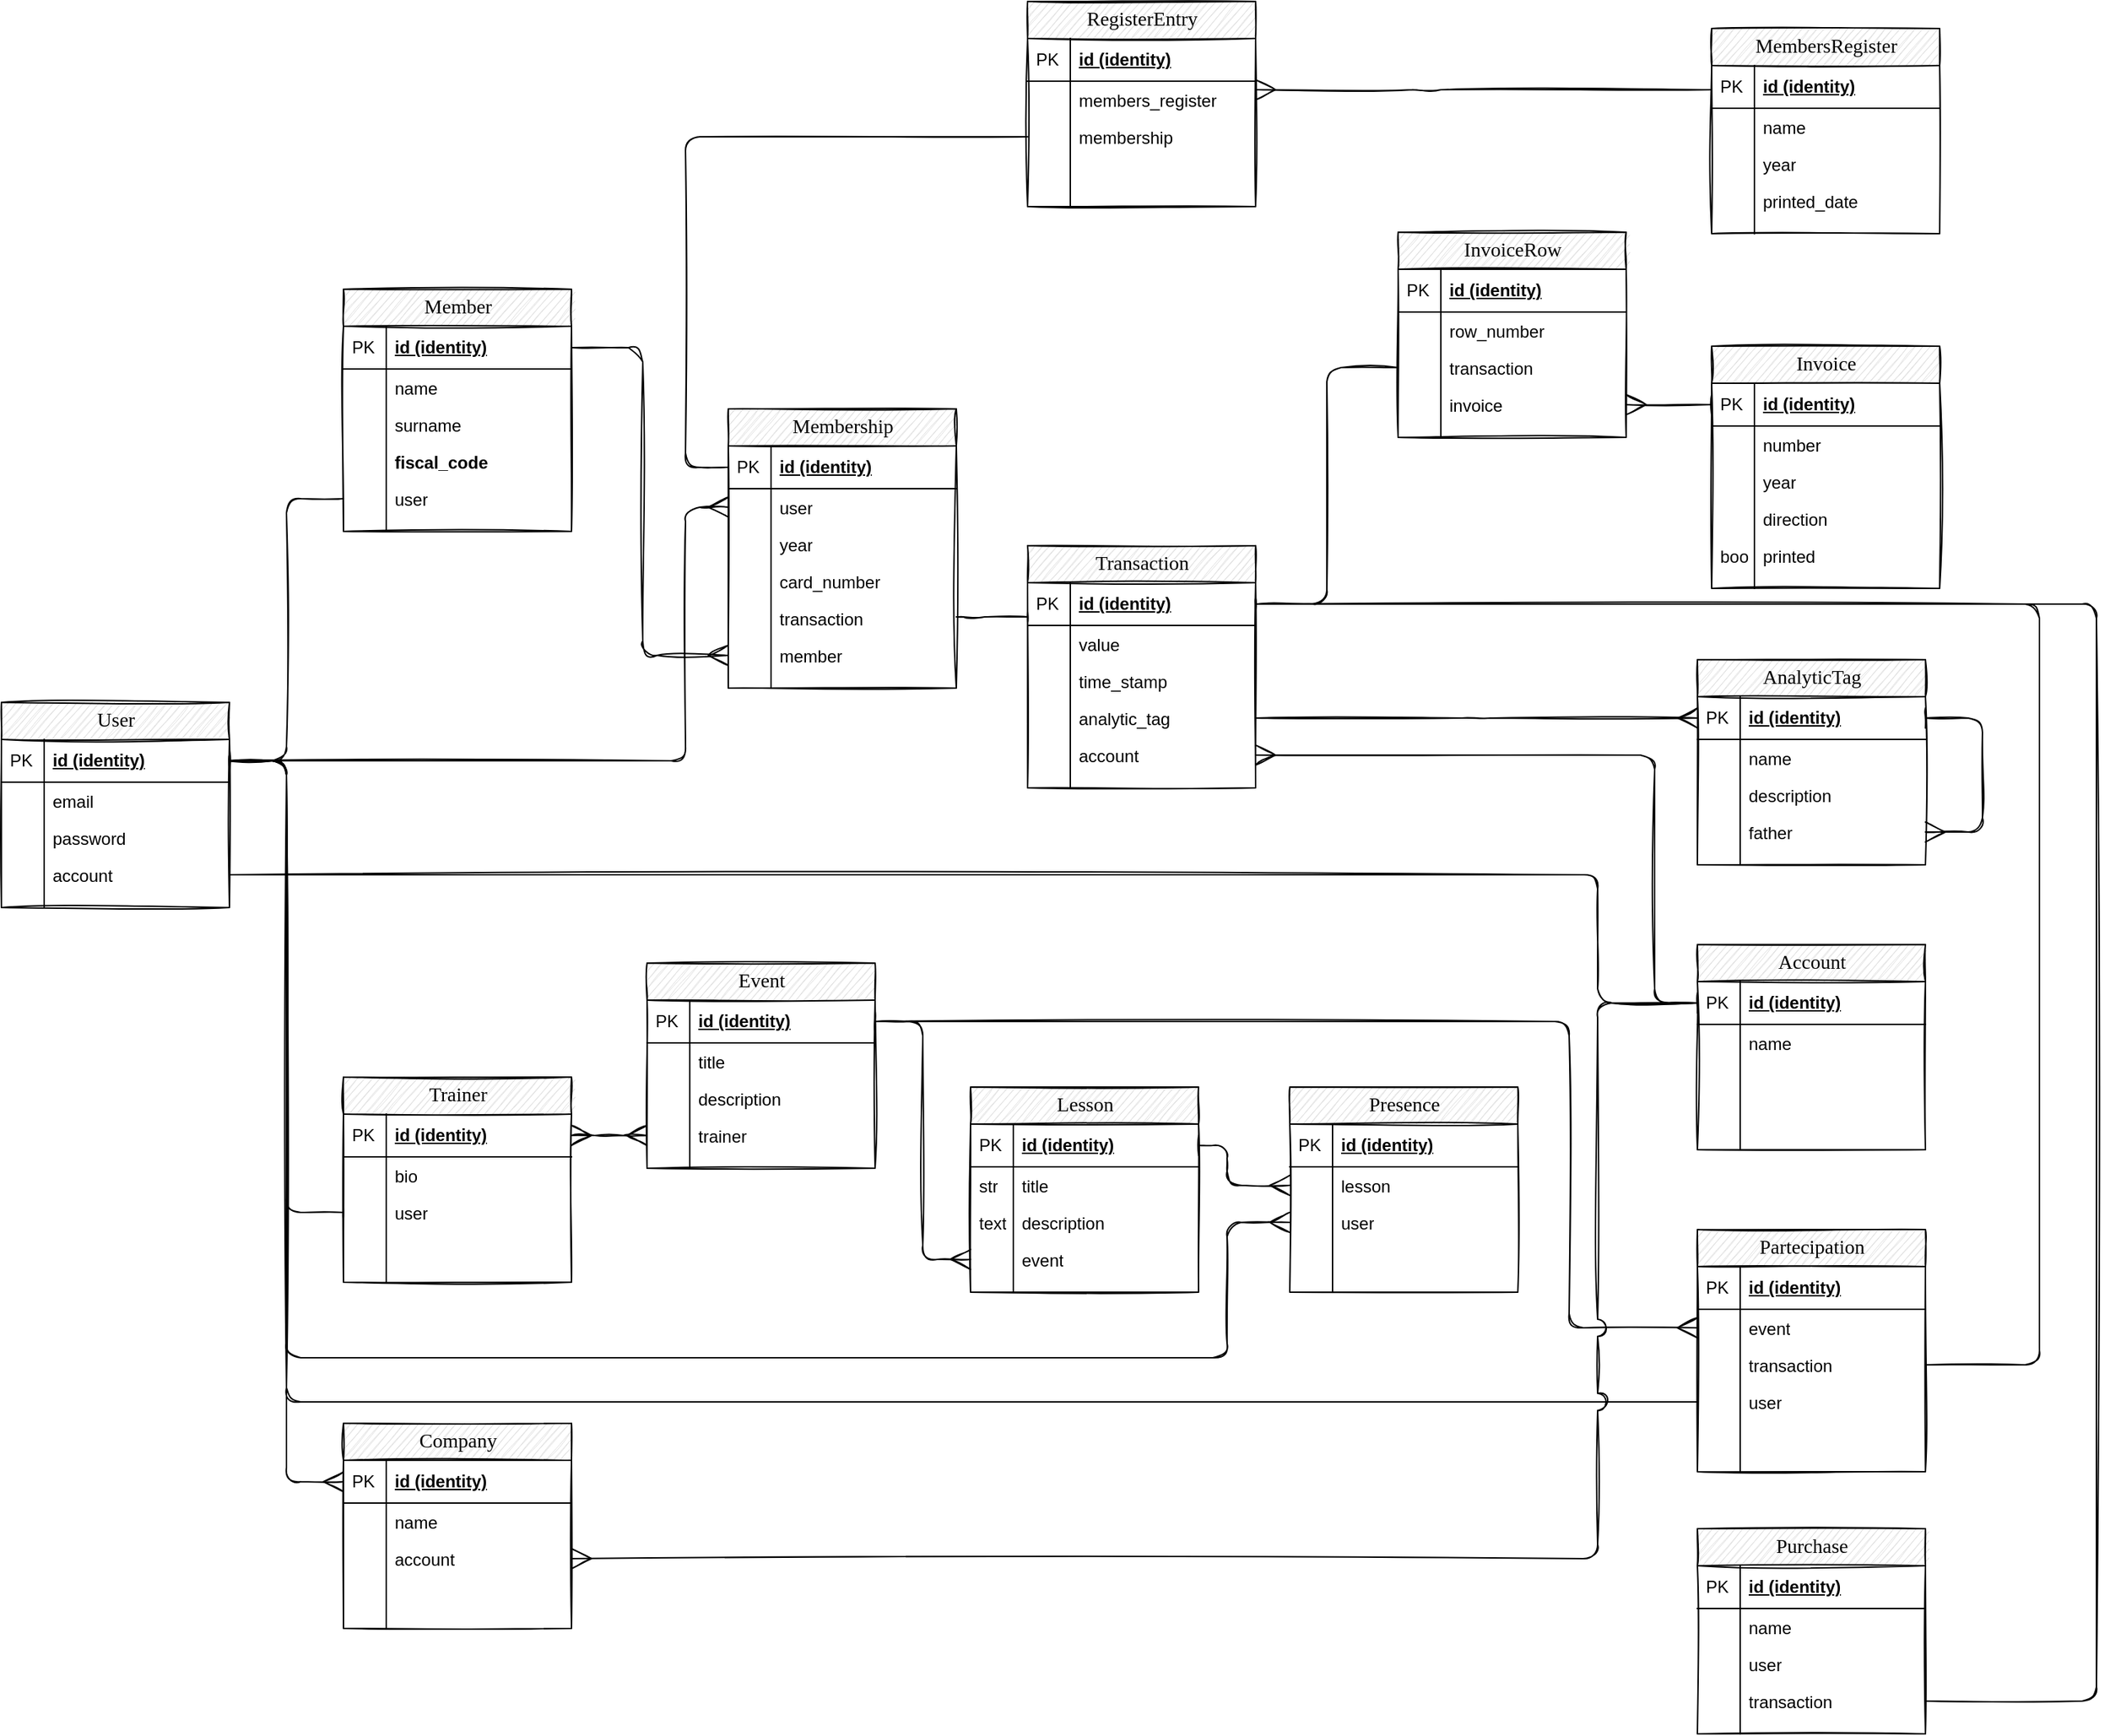 <mxfile version="20.8.4" type="github">
  <diagram name="Page-1" id="e56a1550-8fbb-45ad-956c-1786394a9013">
    <mxGraphModel dx="2074" dy="1996" grid="1" gridSize="10" guides="1" tooltips="1" connect="1" arrows="1" fold="1" page="1" pageScale="1" pageWidth="1100" pageHeight="850" background="none" math="0" shadow="0">
      <root>
        <mxCell id="0" />
        <mxCell id="1" parent="0" />
        <mxCell id="2e49270ec7c68f3f-19" value="User" style="swimlane;html=1;fontStyle=0;childLayout=stackLayout;horizontal=1;startSize=26;fillColor=#e0e0e0;horizontalStack=0;resizeParent=1;resizeLast=0;collapsible=1;marginBottom=0;swimlaneFillColor=#ffffff;align=center;rounded=0;shadow=0;comic=0;labelBackgroundColor=none;strokeWidth=1;fontFamily=Verdana;fontSize=14;sketch=1;" parent="1" vertex="1">
          <mxGeometry x="40" y="200" width="160" height="144" as="geometry" />
        </mxCell>
        <mxCell id="2e49270ec7c68f3f-20" value="id (identity)" style="shape=partialRectangle;top=0;left=0;right=0;bottom=1;html=1;align=left;verticalAlign=middle;fillColor=none;spacingLeft=34;spacingRight=4;whiteSpace=wrap;overflow=hidden;rotatable=0;points=[[0,0.5],[1,0.5]];portConstraint=eastwest;dropTarget=0;fontStyle=5;" parent="2e49270ec7c68f3f-19" vertex="1">
          <mxGeometry y="26" width="160" height="30" as="geometry" />
        </mxCell>
        <mxCell id="2e49270ec7c68f3f-21" value="PK" style="shape=partialRectangle;top=0;left=0;bottom=0;html=1;fillColor=none;align=left;verticalAlign=middle;spacingLeft=4;spacingRight=4;whiteSpace=wrap;overflow=hidden;rotatable=0;points=[];portConstraint=eastwest;part=1;" parent="2e49270ec7c68f3f-20" vertex="1" connectable="0">
          <mxGeometry width="30" height="30" as="geometry" />
        </mxCell>
        <mxCell id="2e49270ec7c68f3f-22" value="email" style="shape=partialRectangle;top=0;left=0;right=0;bottom=0;html=1;align=left;verticalAlign=top;fillColor=none;spacingLeft=34;spacingRight=4;whiteSpace=wrap;overflow=hidden;rotatable=0;points=[[0,0.5],[1,0.5]];portConstraint=eastwest;dropTarget=0;" parent="2e49270ec7c68f3f-19" vertex="1">
          <mxGeometry y="56" width="160" height="26" as="geometry" />
        </mxCell>
        <mxCell id="2e49270ec7c68f3f-23" value="" style="shape=partialRectangle;top=0;left=0;bottom=0;html=1;fillColor=none;align=left;verticalAlign=top;spacingLeft=4;spacingRight=4;whiteSpace=wrap;overflow=hidden;rotatable=0;points=[];portConstraint=eastwest;part=1;" parent="2e49270ec7c68f3f-22" vertex="1" connectable="0">
          <mxGeometry width="30" height="26" as="geometry" />
        </mxCell>
        <mxCell id="2e49270ec7c68f3f-24" value="password" style="shape=partialRectangle;top=0;left=0;right=0;bottom=0;html=1;align=left;verticalAlign=top;fillColor=none;spacingLeft=34;spacingRight=4;whiteSpace=wrap;overflow=hidden;rotatable=0;points=[[0,0.5],[1,0.5]];portConstraint=eastwest;dropTarget=0;" parent="2e49270ec7c68f3f-19" vertex="1">
          <mxGeometry y="82" width="160" height="26" as="geometry" />
        </mxCell>
        <mxCell id="2e49270ec7c68f3f-25" value="" style="shape=partialRectangle;top=0;left=0;bottom=0;html=1;fillColor=none;align=left;verticalAlign=top;spacingLeft=4;spacingRight=4;whiteSpace=wrap;overflow=hidden;rotatable=0;points=[];portConstraint=eastwest;part=1;" parent="2e49270ec7c68f3f-24" vertex="1" connectable="0">
          <mxGeometry width="30" height="26" as="geometry" />
        </mxCell>
        <mxCell id="2e49270ec7c68f3f-26" value="account" style="shape=partialRectangle;top=0;left=0;right=0;bottom=0;html=1;align=left;verticalAlign=top;fillColor=none;spacingLeft=34;spacingRight=4;whiteSpace=wrap;overflow=hidden;rotatable=0;points=[[0,0.5],[1,0.5]];portConstraint=eastwest;dropTarget=0;" parent="2e49270ec7c68f3f-19" vertex="1">
          <mxGeometry y="108" width="160" height="26" as="geometry" />
        </mxCell>
        <mxCell id="2e49270ec7c68f3f-27" value="" style="shape=partialRectangle;top=0;left=0;bottom=0;html=1;fillColor=none;align=left;verticalAlign=top;spacingLeft=4;spacingRight=4;whiteSpace=wrap;overflow=hidden;rotatable=0;points=[];portConstraint=eastwest;part=1;" parent="2e49270ec7c68f3f-26" vertex="1" connectable="0">
          <mxGeometry width="30" height="26" as="geometry" />
        </mxCell>
        <mxCell id="2e49270ec7c68f3f-28" value="" style="shape=partialRectangle;top=0;left=0;right=0;bottom=0;html=1;align=left;verticalAlign=top;fillColor=none;spacingLeft=34;spacingRight=4;whiteSpace=wrap;overflow=hidden;rotatable=0;points=[[0,0.5],[1,0.5]];portConstraint=eastwest;dropTarget=0;" parent="2e49270ec7c68f3f-19" vertex="1">
          <mxGeometry y="134" width="160" height="10" as="geometry" />
        </mxCell>
        <mxCell id="2e49270ec7c68f3f-29" value="" style="shape=partialRectangle;top=0;left=0;bottom=0;html=1;fillColor=none;align=left;verticalAlign=top;spacingLeft=4;spacingRight=4;whiteSpace=wrap;overflow=hidden;rotatable=0;points=[];portConstraint=eastwest;part=1;" parent="2e49270ec7c68f3f-28" vertex="1" connectable="0">
          <mxGeometry width="30" height="10" as="geometry" />
        </mxCell>
        <object label="Member" user="" id="2e49270ec7c68f3f-80">
          <mxCell style="swimlane;html=1;fontStyle=0;childLayout=stackLayout;horizontal=1;startSize=26;fillColor=#e0e0e0;horizontalStack=0;resizeParent=1;resizeLast=0;collapsible=1;marginBottom=0;swimlaneFillColor=#ffffff;align=center;rounded=0;shadow=0;comic=0;labelBackgroundColor=none;strokeWidth=1;fontFamily=Verdana;fontSize=14;sketch=1;glass=0;" parent="1" vertex="1">
            <mxGeometry x="280" y="-90" width="160" height="170" as="geometry" />
          </mxCell>
        </object>
        <mxCell id="2e49270ec7c68f3f-81" value="id (identity)" style="shape=partialRectangle;top=0;left=0;right=0;bottom=1;html=1;align=left;verticalAlign=middle;fillColor=none;spacingLeft=34;spacingRight=4;whiteSpace=wrap;overflow=hidden;rotatable=0;points=[[0,0.5],[1,0.5]];portConstraint=eastwest;dropTarget=0;fontStyle=5;" parent="2e49270ec7c68f3f-80" vertex="1">
          <mxGeometry y="26" width="160" height="30" as="geometry" />
        </mxCell>
        <mxCell id="2e49270ec7c68f3f-82" value="PK" style="shape=partialRectangle;top=0;left=0;bottom=0;html=1;fillColor=none;align=left;verticalAlign=middle;spacingLeft=4;spacingRight=4;whiteSpace=wrap;overflow=hidden;rotatable=0;points=[];portConstraint=eastwest;part=1;" parent="2e49270ec7c68f3f-81" vertex="1" connectable="0">
          <mxGeometry width="30" height="30" as="geometry" />
        </mxCell>
        <mxCell id="2e49270ec7c68f3f-83" value="name" style="shape=partialRectangle;top=0;left=0;right=0;bottom=0;html=1;align=left;verticalAlign=top;fillColor=none;spacingLeft=34;spacingRight=4;whiteSpace=wrap;overflow=hidden;rotatable=0;points=[[0,0.5],[1,0.5]];portConstraint=eastwest;dropTarget=0;" parent="2e49270ec7c68f3f-80" vertex="1">
          <mxGeometry y="56" width="160" height="26" as="geometry" />
        </mxCell>
        <mxCell id="2e49270ec7c68f3f-84" value="" style="shape=partialRectangle;top=0;left=0;bottom=0;html=1;fillColor=none;align=left;verticalAlign=top;spacingLeft=4;spacingRight=4;whiteSpace=wrap;overflow=hidden;rotatable=0;points=[];portConstraint=eastwest;part=1;" parent="2e49270ec7c68f3f-83" vertex="1" connectable="0">
          <mxGeometry width="30" height="26" as="geometry" />
        </mxCell>
        <mxCell id="2e49270ec7c68f3f-85" value="surname" style="shape=partialRectangle;top=0;left=0;right=0;bottom=0;html=1;align=left;verticalAlign=top;fillColor=none;spacingLeft=34;spacingRight=4;whiteSpace=wrap;overflow=hidden;rotatable=0;points=[[0,0.5],[1,0.5]];portConstraint=eastwest;dropTarget=0;" parent="2e49270ec7c68f3f-80" vertex="1">
          <mxGeometry y="82" width="160" height="26" as="geometry" />
        </mxCell>
        <mxCell id="2e49270ec7c68f3f-86" value="" style="shape=partialRectangle;top=0;left=0;bottom=0;html=1;fillColor=none;align=left;verticalAlign=top;spacingLeft=4;spacingRight=4;whiteSpace=wrap;overflow=hidden;rotatable=0;points=[];portConstraint=eastwest;part=1;" parent="2e49270ec7c68f3f-85" vertex="1" connectable="0">
          <mxGeometry width="30" height="26" as="geometry" />
        </mxCell>
        <mxCell id="rCIRrRHAOFVo_KtbOT_Y-3" value="fiscal_code" style="shape=partialRectangle;top=0;left=0;right=0;bottom=0;html=1;align=left;verticalAlign=top;fillColor=none;spacingLeft=34;spacingRight=4;whiteSpace=wrap;overflow=hidden;rotatable=0;points=[[0,0.5],[1,0.5]];portConstraint=eastwest;dropTarget=0;fontStyle=1" parent="2e49270ec7c68f3f-80" vertex="1">
          <mxGeometry y="108" width="160" height="26" as="geometry" />
        </mxCell>
        <mxCell id="rCIRrRHAOFVo_KtbOT_Y-4" value="" style="shape=partialRectangle;top=0;left=0;bottom=0;html=1;fillColor=none;align=left;verticalAlign=top;spacingLeft=4;spacingRight=4;whiteSpace=wrap;overflow=hidden;rotatable=0;points=[];portConstraint=eastwest;part=1;" parent="rCIRrRHAOFVo_KtbOT_Y-3" vertex="1" connectable="0">
          <mxGeometry width="30" height="26" as="geometry" />
        </mxCell>
        <mxCell id="2e49270ec7c68f3f-87" value="user" style="shape=partialRectangle;top=0;left=0;right=0;bottom=0;html=1;align=left;verticalAlign=top;fillColor=none;spacingLeft=34;spacingRight=4;whiteSpace=wrap;overflow=hidden;rotatable=0;points=[[0,0.5],[1,0.5]];portConstraint=eastwest;dropTarget=0;" parent="2e49270ec7c68f3f-80" vertex="1">
          <mxGeometry y="134" width="160" height="26" as="geometry" />
        </mxCell>
        <mxCell id="2e49270ec7c68f3f-88" value="" style="shape=partialRectangle;top=0;left=0;bottom=0;html=1;fillColor=none;align=left;verticalAlign=top;spacingLeft=4;spacingRight=4;whiteSpace=wrap;overflow=hidden;rotatable=0;points=[];portConstraint=eastwest;part=1;" parent="2e49270ec7c68f3f-87" vertex="1" connectable="0">
          <mxGeometry width="30" height="26" as="geometry" />
        </mxCell>
        <mxCell id="2e49270ec7c68f3f-89" value="" style="shape=partialRectangle;top=0;left=0;right=0;bottom=0;html=1;align=left;verticalAlign=top;fillColor=none;spacingLeft=34;spacingRight=4;whiteSpace=wrap;overflow=hidden;rotatable=0;points=[[0,0.5],[1,0.5]];portConstraint=eastwest;dropTarget=0;" parent="2e49270ec7c68f3f-80" vertex="1">
          <mxGeometry y="160" width="160" height="10" as="geometry" />
        </mxCell>
        <mxCell id="2e49270ec7c68f3f-90" value="" style="shape=partialRectangle;top=0;left=0;bottom=0;html=1;fillColor=none;align=left;verticalAlign=top;spacingLeft=4;spacingRight=4;whiteSpace=wrap;overflow=hidden;rotatable=0;points=[];portConstraint=eastwest;part=1;" parent="2e49270ec7c68f3f-89" vertex="1" connectable="0">
          <mxGeometry width="30" height="10" as="geometry" />
        </mxCell>
        <mxCell id="2e49270ec7c68f3f-91" value="" style="edgeStyle=orthogonalEdgeStyle;html=1;endArrow=baseDash;endFill=0;labelBackgroundColor=none;fontFamily=Verdana;fontSize=14;sketch=1;" parent="1" source="2e49270ec7c68f3f-87" target="2e49270ec7c68f3f-20" edge="1">
          <mxGeometry width="100" height="100" relative="1" as="geometry">
            <mxPoint x="70" y="300" as="sourcePoint" />
            <mxPoint x="290" y="181" as="targetPoint" />
          </mxGeometry>
        </mxCell>
        <mxCell id="rCIRrRHAOFVo_KtbOT_Y-5" value="Membership" style="swimlane;html=1;fontStyle=0;childLayout=stackLayout;horizontal=1;startSize=26;fillColor=#e0e0e0;horizontalStack=0;resizeParent=1;resizeLast=0;collapsible=1;marginBottom=0;swimlaneFillColor=#ffffff;align=center;rounded=0;shadow=0;comic=0;labelBackgroundColor=none;strokeWidth=1;fontFamily=Verdana;fontSize=14;sketch=1;" parent="1" vertex="1">
          <mxGeometry x="550" y="-6" width="160" height="196" as="geometry" />
        </mxCell>
        <mxCell id="rCIRrRHAOFVo_KtbOT_Y-6" value="id (identity)" style="shape=partialRectangle;top=0;left=0;right=0;bottom=1;html=1;align=left;verticalAlign=middle;fillColor=none;spacingLeft=34;spacingRight=4;whiteSpace=wrap;overflow=hidden;rotatable=0;points=[[0,0.5],[1,0.5]];portConstraint=eastwest;dropTarget=0;fontStyle=5;" parent="rCIRrRHAOFVo_KtbOT_Y-5" vertex="1">
          <mxGeometry y="26" width="160" height="30" as="geometry" />
        </mxCell>
        <mxCell id="rCIRrRHAOFVo_KtbOT_Y-7" value="PK" style="shape=partialRectangle;top=0;left=0;bottom=0;html=1;fillColor=none;align=left;verticalAlign=middle;spacingLeft=4;spacingRight=4;whiteSpace=wrap;overflow=hidden;rotatable=0;points=[];portConstraint=eastwest;part=1;" parent="rCIRrRHAOFVo_KtbOT_Y-6" vertex="1" connectable="0">
          <mxGeometry width="30" height="30" as="geometry" />
        </mxCell>
        <mxCell id="rCIRrRHAOFVo_KtbOT_Y-8" value="user" style="shape=partialRectangle;top=0;left=0;right=0;bottom=0;html=1;align=left;verticalAlign=top;fillColor=none;spacingLeft=34;spacingRight=4;whiteSpace=wrap;overflow=hidden;rotatable=0;points=[[0,0.5],[1,0.5]];portConstraint=eastwest;dropTarget=0;" parent="rCIRrRHAOFVo_KtbOT_Y-5" vertex="1">
          <mxGeometry y="56" width="160" height="26" as="geometry" />
        </mxCell>
        <mxCell id="rCIRrRHAOFVo_KtbOT_Y-9" value="" style="shape=partialRectangle;top=0;left=0;bottom=0;html=1;fillColor=none;align=left;verticalAlign=top;spacingLeft=4;spacingRight=4;whiteSpace=wrap;overflow=hidden;rotatable=0;points=[];portConstraint=eastwest;part=1;" parent="rCIRrRHAOFVo_KtbOT_Y-8" vertex="1" connectable="0">
          <mxGeometry width="30" height="26" as="geometry" />
        </mxCell>
        <mxCell id="rCIRrRHAOFVo_KtbOT_Y-10" value="year" style="shape=partialRectangle;top=0;left=0;right=0;bottom=0;html=1;align=left;verticalAlign=top;fillColor=none;spacingLeft=34;spacingRight=4;whiteSpace=wrap;overflow=hidden;rotatable=0;points=[[0,0.5],[1,0.5]];portConstraint=eastwest;dropTarget=0;" parent="rCIRrRHAOFVo_KtbOT_Y-5" vertex="1">
          <mxGeometry y="82" width="160" height="26" as="geometry" />
        </mxCell>
        <mxCell id="rCIRrRHAOFVo_KtbOT_Y-11" value="" style="shape=partialRectangle;top=0;left=0;bottom=0;html=1;fillColor=none;align=left;verticalAlign=top;spacingLeft=4;spacingRight=4;whiteSpace=wrap;overflow=hidden;rotatable=0;points=[];portConstraint=eastwest;part=1;" parent="rCIRrRHAOFVo_KtbOT_Y-10" vertex="1" connectable="0">
          <mxGeometry width="30" height="26" as="geometry" />
        </mxCell>
        <mxCell id="rCIRrRHAOFVo_KtbOT_Y-28" value="card_number" style="shape=partialRectangle;top=0;left=0;right=0;bottom=0;html=1;align=left;verticalAlign=top;fillColor=none;spacingLeft=34;spacingRight=4;whiteSpace=wrap;overflow=hidden;rotatable=0;points=[[0,0.5],[1,0.5]];portConstraint=eastwest;dropTarget=0;" parent="rCIRrRHAOFVo_KtbOT_Y-5" vertex="1">
          <mxGeometry y="108" width="160" height="26" as="geometry" />
        </mxCell>
        <mxCell id="rCIRrRHAOFVo_KtbOT_Y-29" value="" style="shape=partialRectangle;top=0;left=0;bottom=0;html=1;fillColor=none;align=left;verticalAlign=top;spacingLeft=4;spacingRight=4;whiteSpace=wrap;overflow=hidden;rotatable=0;points=[];portConstraint=eastwest;part=1;" parent="rCIRrRHAOFVo_KtbOT_Y-28" vertex="1" connectable="0">
          <mxGeometry width="30" height="26" as="geometry" />
        </mxCell>
        <mxCell id="rCIRrRHAOFVo_KtbOT_Y-12" value="transaction" style="shape=partialRectangle;top=0;left=0;right=0;bottom=0;html=1;align=left;verticalAlign=top;fillColor=none;spacingLeft=34;spacingRight=4;whiteSpace=wrap;overflow=hidden;rotatable=0;points=[[0,0.5],[1,0.5]];portConstraint=eastwest;dropTarget=0;" parent="rCIRrRHAOFVo_KtbOT_Y-5" vertex="1">
          <mxGeometry y="134" width="160" height="26" as="geometry" />
        </mxCell>
        <mxCell id="rCIRrRHAOFVo_KtbOT_Y-13" value="" style="shape=partialRectangle;top=0;left=0;bottom=0;html=1;fillColor=none;align=left;verticalAlign=top;spacingLeft=4;spacingRight=4;whiteSpace=wrap;overflow=hidden;rotatable=0;points=[];portConstraint=eastwest;part=1;" parent="rCIRrRHAOFVo_KtbOT_Y-12" vertex="1" connectable="0">
          <mxGeometry width="30" height="26" as="geometry" />
        </mxCell>
        <mxCell id="fIampA_08jlhHYLMJJjl-18" value="member" style="shape=partialRectangle;top=0;left=0;right=0;bottom=0;html=1;align=left;verticalAlign=top;fillColor=none;spacingLeft=34;spacingRight=4;whiteSpace=wrap;overflow=hidden;rotatable=0;points=[[0,0.5],[1,0.5]];portConstraint=eastwest;dropTarget=0;" vertex="1" parent="rCIRrRHAOFVo_KtbOT_Y-5">
          <mxGeometry y="160" width="160" height="26" as="geometry" />
        </mxCell>
        <mxCell id="fIampA_08jlhHYLMJJjl-19" value="" style="shape=partialRectangle;top=0;left=0;bottom=0;html=1;fillColor=none;align=left;verticalAlign=top;spacingLeft=4;spacingRight=4;whiteSpace=wrap;overflow=hidden;rotatable=0;points=[];portConstraint=eastwest;part=1;" vertex="1" connectable="0" parent="fIampA_08jlhHYLMJJjl-18">
          <mxGeometry width="30" height="26" as="geometry" />
        </mxCell>
        <mxCell id="rCIRrRHAOFVo_KtbOT_Y-14" value="" style="shape=partialRectangle;top=0;left=0;right=0;bottom=0;html=1;align=left;verticalAlign=top;fillColor=none;spacingLeft=34;spacingRight=4;whiteSpace=wrap;overflow=hidden;rotatable=0;points=[[0,0.5],[1,0.5]];portConstraint=eastwest;dropTarget=0;" parent="rCIRrRHAOFVo_KtbOT_Y-5" vertex="1">
          <mxGeometry y="186" width="160" height="10" as="geometry" />
        </mxCell>
        <mxCell id="rCIRrRHAOFVo_KtbOT_Y-15" value="" style="shape=partialRectangle;top=0;left=0;bottom=0;html=1;fillColor=none;align=left;verticalAlign=top;spacingLeft=4;spacingRight=4;whiteSpace=wrap;overflow=hidden;rotatable=0;points=[];portConstraint=eastwest;part=1;" parent="rCIRrRHAOFVo_KtbOT_Y-14" vertex="1" connectable="0">
          <mxGeometry width="30" height="10" as="geometry" />
        </mxCell>
        <mxCell id="rCIRrRHAOFVo_KtbOT_Y-16" style="edgeStyle=elbowEdgeStyle;rounded=1;orthogonalLoop=1;jettySize=auto;html=1;endArrow=ERmany;endFill=0;sketch=1;jumpSize=12;endSize=12;startSize=12;" parent="1" source="2e49270ec7c68f3f-20" target="rCIRrRHAOFVo_KtbOT_Y-8" edge="1">
          <mxGeometry relative="1" as="geometry">
            <Array as="points">
              <mxPoint x="520" y="150" />
              <mxPoint x="520" y="160" />
            </Array>
          </mxGeometry>
        </mxCell>
        <object label="Transaction" id="rCIRrRHAOFVo_KtbOT_Y-17">
          <mxCell style="swimlane;html=1;fontStyle=0;childLayout=stackLayout;horizontal=1;startSize=26;fillColor=#e0e0e0;horizontalStack=0;resizeParent=1;resizeLast=0;collapsible=1;marginBottom=0;swimlaneFillColor=#ffffff;align=center;rounded=0;shadow=0;comic=0;labelBackgroundColor=none;strokeWidth=1;fontFamily=Verdana;fontSize=14;sketch=1;" parent="1" vertex="1">
            <mxGeometry x="760" y="90" width="160" height="170" as="geometry" />
          </mxCell>
        </object>
        <mxCell id="rCIRrRHAOFVo_KtbOT_Y-18" value="id (identity)" style="shape=partialRectangle;top=0;left=0;right=0;bottom=1;html=1;align=left;verticalAlign=middle;fillColor=none;spacingLeft=34;spacingRight=4;whiteSpace=wrap;overflow=hidden;rotatable=0;points=[[0,0.5],[1,0.5]];portConstraint=eastwest;dropTarget=0;fontStyle=5;" parent="rCIRrRHAOFVo_KtbOT_Y-17" vertex="1">
          <mxGeometry y="26" width="160" height="30" as="geometry" />
        </mxCell>
        <mxCell id="rCIRrRHAOFVo_KtbOT_Y-19" value="PK" style="shape=partialRectangle;top=0;left=0;bottom=0;html=1;fillColor=none;align=left;verticalAlign=middle;spacingLeft=4;spacingRight=4;whiteSpace=wrap;overflow=hidden;rotatable=0;points=[];portConstraint=eastwest;part=1;" parent="rCIRrRHAOFVo_KtbOT_Y-18" vertex="1" connectable="0">
          <mxGeometry width="30" height="30" as="geometry" />
        </mxCell>
        <mxCell id="rCIRrRHAOFVo_KtbOT_Y-20" value="value" style="shape=partialRectangle;top=0;left=0;right=0;bottom=0;html=1;align=left;verticalAlign=top;fillColor=none;spacingLeft=34;spacingRight=4;whiteSpace=wrap;overflow=hidden;rotatable=0;points=[[0,0.5],[1,0.5]];portConstraint=eastwest;dropTarget=0;" parent="rCIRrRHAOFVo_KtbOT_Y-17" vertex="1">
          <mxGeometry y="56" width="160" height="26" as="geometry" />
        </mxCell>
        <mxCell id="rCIRrRHAOFVo_KtbOT_Y-21" value="" style="shape=partialRectangle;top=0;left=0;bottom=0;html=1;fillColor=none;align=left;verticalAlign=top;spacingLeft=4;spacingRight=4;whiteSpace=wrap;overflow=hidden;rotatable=0;points=[];portConstraint=eastwest;part=1;" parent="rCIRrRHAOFVo_KtbOT_Y-20" vertex="1" connectable="0">
          <mxGeometry width="30" height="26" as="geometry" />
        </mxCell>
        <mxCell id="rCIRrRHAOFVo_KtbOT_Y-22" value="time_stamp" style="shape=partialRectangle;top=0;left=0;right=0;bottom=0;html=1;align=left;verticalAlign=top;fillColor=none;spacingLeft=34;spacingRight=4;whiteSpace=wrap;overflow=hidden;rotatable=0;points=[[0,0.5],[1,0.5]];portConstraint=eastwest;dropTarget=0;" parent="rCIRrRHAOFVo_KtbOT_Y-17" vertex="1">
          <mxGeometry y="82" width="160" height="26" as="geometry" />
        </mxCell>
        <mxCell id="rCIRrRHAOFVo_KtbOT_Y-23" value="" style="shape=partialRectangle;top=0;left=0;bottom=0;html=1;fillColor=none;align=left;verticalAlign=top;spacingLeft=4;spacingRight=4;whiteSpace=wrap;overflow=hidden;rotatable=0;points=[];portConstraint=eastwest;part=1;" parent="rCIRrRHAOFVo_KtbOT_Y-22" vertex="1" connectable="0">
          <mxGeometry width="30" height="26" as="geometry" />
        </mxCell>
        <mxCell id="rCIRrRHAOFVo_KtbOT_Y-24" value="analytic_tag" style="shape=partialRectangle;top=0;left=0;right=0;bottom=0;html=1;align=left;verticalAlign=top;fillColor=none;spacingLeft=34;spacingRight=4;whiteSpace=wrap;overflow=hidden;rotatable=0;points=[[0,0.5],[1,0.5]];portConstraint=eastwest;dropTarget=0;" parent="rCIRrRHAOFVo_KtbOT_Y-17" vertex="1">
          <mxGeometry y="108" width="160" height="26" as="geometry" />
        </mxCell>
        <mxCell id="rCIRrRHAOFVo_KtbOT_Y-25" value="" style="shape=partialRectangle;top=0;left=0;bottom=0;html=1;fillColor=none;align=left;verticalAlign=top;spacingLeft=4;spacingRight=4;whiteSpace=wrap;overflow=hidden;rotatable=0;points=[];portConstraint=eastwest;part=1;" parent="rCIRrRHAOFVo_KtbOT_Y-24" vertex="1" connectable="0">
          <mxGeometry width="30" height="26" as="geometry" />
        </mxCell>
        <mxCell id="TWS0iOAGknFMtX17rka_-29" value="account" style="shape=partialRectangle;top=0;left=0;right=0;bottom=0;html=1;align=left;verticalAlign=top;fillColor=none;spacingLeft=34;spacingRight=4;whiteSpace=wrap;overflow=hidden;rotatable=0;points=[[0,0.5],[1,0.5]];portConstraint=eastwest;dropTarget=0;" parent="rCIRrRHAOFVo_KtbOT_Y-17" vertex="1">
          <mxGeometry y="134" width="160" height="26" as="geometry" />
        </mxCell>
        <mxCell id="TWS0iOAGknFMtX17rka_-30" value="" style="shape=partialRectangle;top=0;left=0;bottom=0;html=1;fillColor=none;align=left;verticalAlign=top;spacingLeft=4;spacingRight=4;whiteSpace=wrap;overflow=hidden;rotatable=0;points=[];portConstraint=eastwest;part=1;" parent="TWS0iOAGknFMtX17rka_-29" vertex="1" connectable="0">
          <mxGeometry width="30" height="26" as="geometry" />
        </mxCell>
        <mxCell id="rCIRrRHAOFVo_KtbOT_Y-26" value="" style="shape=partialRectangle;top=0;left=0;right=0;bottom=0;html=1;align=left;verticalAlign=top;fillColor=none;spacingLeft=34;spacingRight=4;whiteSpace=wrap;overflow=hidden;rotatable=0;points=[[0,0.5],[1,0.5]];portConstraint=eastwest;dropTarget=0;" parent="rCIRrRHAOFVo_KtbOT_Y-17" vertex="1">
          <mxGeometry y="160" width="160" height="10" as="geometry" />
        </mxCell>
        <mxCell id="rCIRrRHAOFVo_KtbOT_Y-27" value="" style="shape=partialRectangle;top=0;left=0;bottom=0;html=1;fillColor=none;align=left;verticalAlign=top;spacingLeft=4;spacingRight=4;whiteSpace=wrap;overflow=hidden;rotatable=0;points=[];portConstraint=eastwest;part=1;" parent="rCIRrRHAOFVo_KtbOT_Y-26" vertex="1" connectable="0">
          <mxGeometry width="30" height="10" as="geometry" />
        </mxCell>
        <mxCell id="rCIRrRHAOFVo_KtbOT_Y-30" style="edgeStyle=elbowEdgeStyle;rounded=1;sketch=1;orthogonalLoop=1;jettySize=auto;html=1;endArrow=baseDash;endFill=0;" parent="1" source="rCIRrRHAOFVo_KtbOT_Y-12" target="rCIRrRHAOFVo_KtbOT_Y-18" edge="1">
          <mxGeometry relative="1" as="geometry">
            <Array as="points">
              <mxPoint x="720" y="140" />
            </Array>
          </mxGeometry>
        </mxCell>
        <mxCell id="rCIRrRHAOFVo_KtbOT_Y-31" value="AnalyticTag" style="swimlane;html=1;fontStyle=0;childLayout=stackLayout;horizontal=1;startSize=26;fillColor=#e0e0e0;horizontalStack=0;resizeParent=1;resizeLast=0;collapsible=1;marginBottom=0;swimlaneFillColor=#ffffff;align=center;rounded=0;shadow=0;comic=0;labelBackgroundColor=none;strokeWidth=1;fontFamily=Verdana;fontSize=14;sketch=1;" parent="1" vertex="1">
          <mxGeometry x="1230" y="170" width="160" height="144" as="geometry" />
        </mxCell>
        <mxCell id="rCIRrRHAOFVo_KtbOT_Y-32" value="id (identity)" style="shape=partialRectangle;top=0;left=0;right=0;bottom=1;html=1;align=left;verticalAlign=middle;fillColor=none;spacingLeft=34;spacingRight=4;whiteSpace=wrap;overflow=hidden;rotatable=0;points=[[0,0.5],[1,0.5]];portConstraint=eastwest;dropTarget=0;fontStyle=5;" parent="rCIRrRHAOFVo_KtbOT_Y-31" vertex="1">
          <mxGeometry y="26" width="160" height="30" as="geometry" />
        </mxCell>
        <mxCell id="rCIRrRHAOFVo_KtbOT_Y-33" value="PK" style="shape=partialRectangle;top=0;left=0;bottom=0;html=1;fillColor=none;align=left;verticalAlign=middle;spacingLeft=4;spacingRight=4;whiteSpace=wrap;overflow=hidden;rotatable=0;points=[];portConstraint=eastwest;part=1;" parent="rCIRrRHAOFVo_KtbOT_Y-32" vertex="1" connectable="0">
          <mxGeometry width="30" height="30" as="geometry" />
        </mxCell>
        <mxCell id="rCIRrRHAOFVo_KtbOT_Y-34" value="name" style="shape=partialRectangle;top=0;left=0;right=0;bottom=0;html=1;align=left;verticalAlign=top;fillColor=none;spacingLeft=34;spacingRight=4;whiteSpace=wrap;overflow=hidden;rotatable=0;points=[[0,0.5],[1,0.5]];portConstraint=eastwest;dropTarget=0;" parent="rCIRrRHAOFVo_KtbOT_Y-31" vertex="1">
          <mxGeometry y="56" width="160" height="26" as="geometry" />
        </mxCell>
        <mxCell id="rCIRrRHAOFVo_KtbOT_Y-35" value="" style="shape=partialRectangle;top=0;left=0;bottom=0;html=1;fillColor=none;align=left;verticalAlign=top;spacingLeft=4;spacingRight=4;whiteSpace=wrap;overflow=hidden;rotatable=0;points=[];portConstraint=eastwest;part=1;" parent="rCIRrRHAOFVo_KtbOT_Y-34" vertex="1" connectable="0">
          <mxGeometry width="30" height="26" as="geometry" />
        </mxCell>
        <mxCell id="rCIRrRHAOFVo_KtbOT_Y-36" value="description" style="shape=partialRectangle;top=0;left=0;right=0;bottom=0;html=1;align=left;verticalAlign=top;fillColor=none;spacingLeft=34;spacingRight=4;whiteSpace=wrap;overflow=hidden;rotatable=0;points=[[0,0.5],[1,0.5]];portConstraint=eastwest;dropTarget=0;" parent="rCIRrRHAOFVo_KtbOT_Y-31" vertex="1">
          <mxGeometry y="82" width="160" height="26" as="geometry" />
        </mxCell>
        <mxCell id="rCIRrRHAOFVo_KtbOT_Y-37" value="" style="shape=partialRectangle;top=0;left=0;bottom=0;html=1;fillColor=none;align=left;verticalAlign=top;spacingLeft=4;spacingRight=4;whiteSpace=wrap;overflow=hidden;rotatable=0;points=[];portConstraint=eastwest;part=1;" parent="rCIRrRHAOFVo_KtbOT_Y-36" vertex="1" connectable="0">
          <mxGeometry width="30" height="26" as="geometry" />
        </mxCell>
        <mxCell id="rCIRrRHAOFVo_KtbOT_Y-82" style="edgeStyle=elbowEdgeStyle;rounded=1;sketch=1;orthogonalLoop=1;jettySize=auto;html=1;endArrow=baseDash;endFill=0;endSize=12;startSize=12;startArrow=ERmany;startFill=0;" parent="rCIRrRHAOFVo_KtbOT_Y-31" source="rCIRrRHAOFVo_KtbOT_Y-38" target="rCIRrRHAOFVo_KtbOT_Y-32" edge="1">
          <mxGeometry relative="1" as="geometry">
            <mxPoint x="199.667" y="108" as="sourcePoint" />
            <mxPoint x="199.68" y="37.01" as="targetPoint" />
            <Array as="points">
              <mxPoint x="200" y="90" />
            </Array>
          </mxGeometry>
        </mxCell>
        <mxCell id="rCIRrRHAOFVo_KtbOT_Y-38" value="father" style="shape=partialRectangle;top=0;left=0;right=0;bottom=0;html=1;align=left;verticalAlign=top;fillColor=none;spacingLeft=34;spacingRight=4;whiteSpace=wrap;overflow=hidden;rotatable=0;points=[[0,0.5],[1,0.5]];portConstraint=eastwest;dropTarget=0;" parent="rCIRrRHAOFVo_KtbOT_Y-31" vertex="1">
          <mxGeometry y="108" width="160" height="26" as="geometry" />
        </mxCell>
        <mxCell id="rCIRrRHAOFVo_KtbOT_Y-39" value="" style="shape=partialRectangle;top=0;left=0;bottom=0;html=1;fillColor=none;align=left;verticalAlign=top;spacingLeft=4;spacingRight=4;whiteSpace=wrap;overflow=hidden;rotatable=0;points=[];portConstraint=eastwest;part=1;" parent="rCIRrRHAOFVo_KtbOT_Y-38" vertex="1" connectable="0">
          <mxGeometry width="30" height="26" as="geometry" />
        </mxCell>
        <mxCell id="rCIRrRHAOFVo_KtbOT_Y-40" value="" style="shape=partialRectangle;top=0;left=0;right=0;bottom=0;html=1;align=left;verticalAlign=top;fillColor=none;spacingLeft=34;spacingRight=4;whiteSpace=wrap;overflow=hidden;rotatable=0;points=[[0,0.5],[1,0.5]];portConstraint=eastwest;dropTarget=0;" parent="rCIRrRHAOFVo_KtbOT_Y-31" vertex="1">
          <mxGeometry y="134" width="160" height="10" as="geometry" />
        </mxCell>
        <mxCell id="rCIRrRHAOFVo_KtbOT_Y-41" value="" style="shape=partialRectangle;top=0;left=0;bottom=0;html=1;fillColor=none;align=left;verticalAlign=top;spacingLeft=4;spacingRight=4;whiteSpace=wrap;overflow=hidden;rotatable=0;points=[];portConstraint=eastwest;part=1;" parent="rCIRrRHAOFVo_KtbOT_Y-40" vertex="1" connectable="0">
          <mxGeometry width="30" height="10" as="geometry" />
        </mxCell>
        <mxCell id="rCIRrRHAOFVo_KtbOT_Y-42" style="edgeStyle=elbowEdgeStyle;rounded=1;sketch=1;orthogonalLoop=1;jettySize=auto;html=1;endArrow=ERmany;endFill=0;endSize=12;startSize=12;" parent="1" source="rCIRrRHAOFVo_KtbOT_Y-24" target="rCIRrRHAOFVo_KtbOT_Y-32" edge="1">
          <mxGeometry relative="1" as="geometry" />
        </mxCell>
        <mxCell id="rCIRrRHAOFVo_KtbOT_Y-43" value="Trainer" style="swimlane;html=1;fontStyle=0;childLayout=stackLayout;horizontal=1;startSize=26;fillColor=#e0e0e0;horizontalStack=0;resizeParent=1;resizeLast=0;collapsible=1;marginBottom=0;swimlaneFillColor=#ffffff;align=center;rounded=0;shadow=0;comic=0;labelBackgroundColor=none;strokeWidth=1;fontFamily=Verdana;fontSize=14;sketch=1;" parent="1" vertex="1">
          <mxGeometry x="280" y="463" width="160" height="144" as="geometry" />
        </mxCell>
        <mxCell id="rCIRrRHAOFVo_KtbOT_Y-44" value="id (identity)" style="shape=partialRectangle;top=0;left=0;right=0;bottom=1;html=1;align=left;verticalAlign=middle;fillColor=none;spacingLeft=34;spacingRight=4;whiteSpace=wrap;overflow=hidden;rotatable=0;points=[[0,0.5],[1,0.5]];portConstraint=eastwest;dropTarget=0;fontStyle=5;" parent="rCIRrRHAOFVo_KtbOT_Y-43" vertex="1">
          <mxGeometry y="26" width="160" height="30" as="geometry" />
        </mxCell>
        <mxCell id="rCIRrRHAOFVo_KtbOT_Y-45" value="PK" style="shape=partialRectangle;top=0;left=0;bottom=0;html=1;fillColor=none;align=left;verticalAlign=middle;spacingLeft=4;spacingRight=4;whiteSpace=wrap;overflow=hidden;rotatable=0;points=[];portConstraint=eastwest;part=1;" parent="rCIRrRHAOFVo_KtbOT_Y-44" vertex="1" connectable="0">
          <mxGeometry width="30" height="30" as="geometry" />
        </mxCell>
        <mxCell id="rCIRrRHAOFVo_KtbOT_Y-46" value="bio" style="shape=partialRectangle;top=0;left=0;right=0;bottom=0;html=1;align=left;verticalAlign=top;fillColor=none;spacingLeft=34;spacingRight=4;whiteSpace=wrap;overflow=hidden;rotatable=0;points=[[0,0.5],[1,0.5]];portConstraint=eastwest;dropTarget=0;" parent="rCIRrRHAOFVo_KtbOT_Y-43" vertex="1">
          <mxGeometry y="56" width="160" height="26" as="geometry" />
        </mxCell>
        <mxCell id="rCIRrRHAOFVo_KtbOT_Y-47" value="" style="shape=partialRectangle;top=0;left=0;bottom=0;html=1;fillColor=none;align=left;verticalAlign=top;spacingLeft=4;spacingRight=4;whiteSpace=wrap;overflow=hidden;rotatable=0;points=[];portConstraint=eastwest;part=1;" parent="rCIRrRHAOFVo_KtbOT_Y-46" vertex="1" connectable="0">
          <mxGeometry width="30" height="26" as="geometry" />
        </mxCell>
        <mxCell id="rCIRrRHAOFVo_KtbOT_Y-48" value="user" style="shape=partialRectangle;top=0;left=0;right=0;bottom=0;html=1;align=left;verticalAlign=top;fillColor=none;spacingLeft=34;spacingRight=4;whiteSpace=wrap;overflow=hidden;rotatable=0;points=[[0,0.5],[1,0.5]];portConstraint=eastwest;dropTarget=0;" parent="rCIRrRHAOFVo_KtbOT_Y-43" vertex="1">
          <mxGeometry y="82" width="160" height="26" as="geometry" />
        </mxCell>
        <mxCell id="rCIRrRHAOFVo_KtbOT_Y-49" value="" style="shape=partialRectangle;top=0;left=0;bottom=0;html=1;fillColor=none;align=left;verticalAlign=top;spacingLeft=4;spacingRight=4;whiteSpace=wrap;overflow=hidden;rotatable=0;points=[];portConstraint=eastwest;part=1;" parent="rCIRrRHAOFVo_KtbOT_Y-48" vertex="1" connectable="0">
          <mxGeometry width="30" height="26" as="geometry" />
        </mxCell>
        <mxCell id="rCIRrRHAOFVo_KtbOT_Y-50" value="" style="shape=partialRectangle;top=0;left=0;right=0;bottom=0;html=1;align=left;verticalAlign=top;fillColor=none;spacingLeft=34;spacingRight=4;whiteSpace=wrap;overflow=hidden;rotatable=0;points=[[0,0.5],[1,0.5]];portConstraint=eastwest;dropTarget=0;" parent="rCIRrRHAOFVo_KtbOT_Y-43" vertex="1">
          <mxGeometry y="108" width="160" height="26" as="geometry" />
        </mxCell>
        <mxCell id="rCIRrRHAOFVo_KtbOT_Y-51" value="" style="shape=partialRectangle;top=0;left=0;bottom=0;html=1;fillColor=none;align=left;verticalAlign=top;spacingLeft=4;spacingRight=4;whiteSpace=wrap;overflow=hidden;rotatable=0;points=[];portConstraint=eastwest;part=1;" parent="rCIRrRHAOFVo_KtbOT_Y-50" vertex="1" connectable="0">
          <mxGeometry width="30" height="26" as="geometry" />
        </mxCell>
        <mxCell id="rCIRrRHAOFVo_KtbOT_Y-52" value="" style="shape=partialRectangle;top=0;left=0;right=0;bottom=0;html=1;align=left;verticalAlign=top;fillColor=none;spacingLeft=34;spacingRight=4;whiteSpace=wrap;overflow=hidden;rotatable=0;points=[[0,0.5],[1,0.5]];portConstraint=eastwest;dropTarget=0;" parent="rCIRrRHAOFVo_KtbOT_Y-43" vertex="1">
          <mxGeometry y="134" width="160" height="10" as="geometry" />
        </mxCell>
        <mxCell id="rCIRrRHAOFVo_KtbOT_Y-53" value="" style="shape=partialRectangle;top=0;left=0;bottom=0;html=1;fillColor=none;align=left;verticalAlign=top;spacingLeft=4;spacingRight=4;whiteSpace=wrap;overflow=hidden;rotatable=0;points=[];portConstraint=eastwest;part=1;" parent="rCIRrRHAOFVo_KtbOT_Y-52" vertex="1" connectable="0">
          <mxGeometry width="30" height="10" as="geometry" />
        </mxCell>
        <mxCell id="rCIRrRHAOFVo_KtbOT_Y-54" style="edgeStyle=elbowEdgeStyle;rounded=1;sketch=1;orthogonalLoop=1;jettySize=auto;html=1;endArrow=baseDash;endFill=0;" parent="1" source="2e49270ec7c68f3f-20" target="rCIRrRHAOFVo_KtbOT_Y-48" edge="1">
          <mxGeometry relative="1" as="geometry" />
        </mxCell>
        <mxCell id="rCIRrRHAOFVo_KtbOT_Y-55" value="Event" style="swimlane;html=1;fontStyle=0;childLayout=stackLayout;horizontal=1;startSize=26;fillColor=#e0e0e0;horizontalStack=0;resizeParent=1;resizeLast=0;collapsible=1;marginBottom=0;swimlaneFillColor=#ffffff;align=center;rounded=0;shadow=0;comic=0;labelBackgroundColor=none;strokeWidth=1;fontFamily=Verdana;fontSize=14;sketch=1;" parent="1" vertex="1">
          <mxGeometry x="493" y="383" width="160" height="144" as="geometry" />
        </mxCell>
        <mxCell id="rCIRrRHAOFVo_KtbOT_Y-56" value="id (identity)" style="shape=partialRectangle;top=0;left=0;right=0;bottom=1;html=1;align=left;verticalAlign=middle;fillColor=none;spacingLeft=34;spacingRight=4;whiteSpace=wrap;overflow=hidden;rotatable=0;points=[[0,0.5],[1,0.5]];portConstraint=eastwest;dropTarget=0;fontStyle=5;" parent="rCIRrRHAOFVo_KtbOT_Y-55" vertex="1">
          <mxGeometry y="26" width="160" height="30" as="geometry" />
        </mxCell>
        <mxCell id="rCIRrRHAOFVo_KtbOT_Y-57" value="PK" style="shape=partialRectangle;top=0;left=0;bottom=0;html=1;fillColor=none;align=left;verticalAlign=middle;spacingLeft=4;spacingRight=4;whiteSpace=wrap;overflow=hidden;rotatable=0;points=[];portConstraint=eastwest;part=1;" parent="rCIRrRHAOFVo_KtbOT_Y-56" vertex="1" connectable="0">
          <mxGeometry width="30" height="30" as="geometry" />
        </mxCell>
        <mxCell id="rCIRrRHAOFVo_KtbOT_Y-58" value="title" style="shape=partialRectangle;top=0;left=0;right=0;bottom=0;html=1;align=left;verticalAlign=top;fillColor=none;spacingLeft=34;spacingRight=4;whiteSpace=wrap;overflow=hidden;rotatable=0;points=[[0,0.5],[1,0.5]];portConstraint=eastwest;dropTarget=0;" parent="rCIRrRHAOFVo_KtbOT_Y-55" vertex="1">
          <mxGeometry y="56" width="160" height="26" as="geometry" />
        </mxCell>
        <mxCell id="rCIRrRHAOFVo_KtbOT_Y-59" value="" style="shape=partialRectangle;top=0;left=0;bottom=0;html=1;fillColor=none;align=left;verticalAlign=top;spacingLeft=4;spacingRight=4;whiteSpace=wrap;overflow=hidden;rotatable=0;points=[];portConstraint=eastwest;part=1;" parent="rCIRrRHAOFVo_KtbOT_Y-58" vertex="1" connectable="0">
          <mxGeometry width="30" height="26" as="geometry" />
        </mxCell>
        <mxCell id="rCIRrRHAOFVo_KtbOT_Y-60" value="description" style="shape=partialRectangle;top=0;left=0;right=0;bottom=0;html=1;align=left;verticalAlign=top;fillColor=none;spacingLeft=34;spacingRight=4;whiteSpace=wrap;overflow=hidden;rotatable=0;points=[[0,0.5],[1,0.5]];portConstraint=eastwest;dropTarget=0;" parent="rCIRrRHAOFVo_KtbOT_Y-55" vertex="1">
          <mxGeometry y="82" width="160" height="26" as="geometry" />
        </mxCell>
        <mxCell id="rCIRrRHAOFVo_KtbOT_Y-61" value="" style="shape=partialRectangle;top=0;left=0;bottom=0;html=1;fillColor=none;align=left;verticalAlign=top;spacingLeft=4;spacingRight=4;whiteSpace=wrap;overflow=hidden;rotatable=0;points=[];portConstraint=eastwest;part=1;" parent="rCIRrRHAOFVo_KtbOT_Y-60" vertex="1" connectable="0">
          <mxGeometry width="30" height="26" as="geometry" />
        </mxCell>
        <mxCell id="rCIRrRHAOFVo_KtbOT_Y-62" value="trainer" style="shape=partialRectangle;top=0;left=0;right=0;bottom=0;html=1;align=left;verticalAlign=top;fillColor=none;spacingLeft=34;spacingRight=4;whiteSpace=wrap;overflow=hidden;rotatable=0;points=[[0,0.5],[1,0.5]];portConstraint=eastwest;dropTarget=0;" parent="rCIRrRHAOFVo_KtbOT_Y-55" vertex="1">
          <mxGeometry y="108" width="160" height="26" as="geometry" />
        </mxCell>
        <mxCell id="rCIRrRHAOFVo_KtbOT_Y-63" value="" style="shape=partialRectangle;top=0;left=0;bottom=0;html=1;fillColor=none;align=left;verticalAlign=top;spacingLeft=4;spacingRight=4;whiteSpace=wrap;overflow=hidden;rotatable=0;points=[];portConstraint=eastwest;part=1;" parent="rCIRrRHAOFVo_KtbOT_Y-62" vertex="1" connectable="0">
          <mxGeometry width="30" height="26" as="geometry" />
        </mxCell>
        <mxCell id="rCIRrRHAOFVo_KtbOT_Y-64" value="" style="shape=partialRectangle;top=0;left=0;right=0;bottom=0;html=1;align=left;verticalAlign=top;fillColor=none;spacingLeft=34;spacingRight=4;whiteSpace=wrap;overflow=hidden;rotatable=0;points=[[0,0.5],[1,0.5]];portConstraint=eastwest;dropTarget=0;" parent="rCIRrRHAOFVo_KtbOT_Y-55" vertex="1">
          <mxGeometry y="134" width="160" height="10" as="geometry" />
        </mxCell>
        <mxCell id="rCIRrRHAOFVo_KtbOT_Y-65" value="" style="shape=partialRectangle;top=0;left=0;bottom=0;html=1;fillColor=none;align=left;verticalAlign=top;spacingLeft=4;spacingRight=4;whiteSpace=wrap;overflow=hidden;rotatable=0;points=[];portConstraint=eastwest;part=1;" parent="rCIRrRHAOFVo_KtbOT_Y-64" vertex="1" connectable="0">
          <mxGeometry width="30" height="10" as="geometry" />
        </mxCell>
        <mxCell id="rCIRrRHAOFVo_KtbOT_Y-66" value="Partecipation" style="swimlane;html=1;fontStyle=0;childLayout=stackLayout;horizontal=1;startSize=26;fillColor=#e0e0e0;horizontalStack=0;resizeParent=1;resizeLast=0;collapsible=1;marginBottom=0;swimlaneFillColor=#ffffff;align=center;rounded=0;shadow=0;comic=0;labelBackgroundColor=none;strokeWidth=1;fontFamily=Verdana;fontSize=14;sketch=1;" parent="1" vertex="1">
          <mxGeometry x="1230" y="570" width="160" height="170" as="geometry" />
        </mxCell>
        <mxCell id="rCIRrRHAOFVo_KtbOT_Y-67" value="id (identity)" style="shape=partialRectangle;top=0;left=0;right=0;bottom=1;html=1;align=left;verticalAlign=middle;fillColor=none;spacingLeft=34;spacingRight=4;whiteSpace=wrap;overflow=hidden;rotatable=0;points=[[0,0.5],[1,0.5]];portConstraint=eastwest;dropTarget=0;fontStyle=5;" parent="rCIRrRHAOFVo_KtbOT_Y-66" vertex="1">
          <mxGeometry y="26" width="160" height="30" as="geometry" />
        </mxCell>
        <mxCell id="rCIRrRHAOFVo_KtbOT_Y-68" value="PK" style="shape=partialRectangle;top=0;left=0;bottom=0;html=1;fillColor=none;align=left;verticalAlign=middle;spacingLeft=4;spacingRight=4;whiteSpace=wrap;overflow=hidden;rotatable=0;points=[];portConstraint=eastwest;part=1;" parent="rCIRrRHAOFVo_KtbOT_Y-67" vertex="1" connectable="0">
          <mxGeometry width="30" height="30" as="geometry" />
        </mxCell>
        <mxCell id="rCIRrRHAOFVo_KtbOT_Y-69" value="event" style="shape=partialRectangle;top=0;left=0;right=0;bottom=0;html=1;align=left;verticalAlign=top;fillColor=none;spacingLeft=34;spacingRight=4;whiteSpace=wrap;overflow=hidden;rotatable=0;points=[[0,0.5],[1,0.5]];portConstraint=eastwest;dropTarget=0;" parent="rCIRrRHAOFVo_KtbOT_Y-66" vertex="1">
          <mxGeometry y="56" width="160" height="26" as="geometry" />
        </mxCell>
        <mxCell id="rCIRrRHAOFVo_KtbOT_Y-70" value="" style="shape=partialRectangle;top=0;left=0;bottom=0;html=1;fillColor=none;align=left;verticalAlign=top;spacingLeft=4;spacingRight=4;whiteSpace=wrap;overflow=hidden;rotatable=0;points=[];portConstraint=eastwest;part=1;" parent="rCIRrRHAOFVo_KtbOT_Y-69" vertex="1" connectable="0">
          <mxGeometry width="30" height="26" as="geometry" />
        </mxCell>
        <mxCell id="rCIRrRHAOFVo_KtbOT_Y-71" value="transaction" style="shape=partialRectangle;top=0;left=0;right=0;bottom=0;html=1;align=left;verticalAlign=top;fillColor=none;spacingLeft=34;spacingRight=4;whiteSpace=wrap;overflow=hidden;rotatable=0;points=[[0,0.5],[1,0.5]];portConstraint=eastwest;dropTarget=0;" parent="rCIRrRHAOFVo_KtbOT_Y-66" vertex="1">
          <mxGeometry y="82" width="160" height="26" as="geometry" />
        </mxCell>
        <mxCell id="rCIRrRHAOFVo_KtbOT_Y-72" value="" style="shape=partialRectangle;top=0;left=0;bottom=0;html=1;fillColor=none;align=left;verticalAlign=top;spacingLeft=4;spacingRight=4;whiteSpace=wrap;overflow=hidden;rotatable=0;points=[];portConstraint=eastwest;part=1;" parent="rCIRrRHAOFVo_KtbOT_Y-71" vertex="1" connectable="0">
          <mxGeometry width="30" height="26" as="geometry" />
        </mxCell>
        <mxCell id="rCIRrRHAOFVo_KtbOT_Y-73" value="user" style="shape=partialRectangle;top=0;left=0;right=0;bottom=0;html=1;align=left;verticalAlign=top;fillColor=none;spacingLeft=34;spacingRight=4;whiteSpace=wrap;overflow=hidden;rotatable=0;points=[[0,0.5],[1,0.5]];portConstraint=eastwest;dropTarget=0;" parent="rCIRrRHAOFVo_KtbOT_Y-66" vertex="1">
          <mxGeometry y="108" width="160" height="26" as="geometry" />
        </mxCell>
        <mxCell id="rCIRrRHAOFVo_KtbOT_Y-74" value="" style="shape=partialRectangle;top=0;left=0;bottom=0;html=1;fillColor=none;align=left;verticalAlign=top;spacingLeft=4;spacingRight=4;whiteSpace=wrap;overflow=hidden;rotatable=0;points=[];portConstraint=eastwest;part=1;" parent="rCIRrRHAOFVo_KtbOT_Y-73" vertex="1" connectable="0">
          <mxGeometry width="30" height="26" as="geometry" />
        </mxCell>
        <mxCell id="rCIRrRHAOFVo_KtbOT_Y-75" value="" style="shape=partialRectangle;top=0;left=0;right=0;bottom=0;html=1;align=left;verticalAlign=top;fillColor=none;spacingLeft=34;spacingRight=4;whiteSpace=wrap;overflow=hidden;rotatable=0;points=[[0,0.5],[1,0.5]];portConstraint=eastwest;dropTarget=0;" parent="rCIRrRHAOFVo_KtbOT_Y-66" vertex="1">
          <mxGeometry y="134" width="160" height="26" as="geometry" />
        </mxCell>
        <mxCell id="rCIRrRHAOFVo_KtbOT_Y-76" value="" style="shape=partialRectangle;top=0;left=0;bottom=0;html=1;fillColor=none;align=left;verticalAlign=top;spacingLeft=4;spacingRight=4;whiteSpace=wrap;overflow=hidden;rotatable=0;points=[];portConstraint=eastwest;part=1;" parent="rCIRrRHAOFVo_KtbOT_Y-75" vertex="1" connectable="0">
          <mxGeometry width="30" height="26" as="geometry" />
        </mxCell>
        <mxCell id="rCIRrRHAOFVo_KtbOT_Y-77" value="" style="shape=partialRectangle;top=0;left=0;right=0;bottom=0;html=1;align=left;verticalAlign=top;fillColor=none;spacingLeft=34;spacingRight=4;whiteSpace=wrap;overflow=hidden;rotatable=0;points=[[0,0.5],[1,0.5]];portConstraint=eastwest;dropTarget=0;" parent="rCIRrRHAOFVo_KtbOT_Y-66" vertex="1">
          <mxGeometry y="160" width="160" height="10" as="geometry" />
        </mxCell>
        <mxCell id="rCIRrRHAOFVo_KtbOT_Y-78" value="" style="shape=partialRectangle;top=0;left=0;bottom=0;html=1;fillColor=none;align=left;verticalAlign=top;spacingLeft=4;spacingRight=4;whiteSpace=wrap;overflow=hidden;rotatable=0;points=[];portConstraint=eastwest;part=1;" parent="rCIRrRHAOFVo_KtbOT_Y-77" vertex="1" connectable="0">
          <mxGeometry width="30" height="10" as="geometry" />
        </mxCell>
        <mxCell id="rCIRrRHAOFVo_KtbOT_Y-80" style="edgeStyle=elbowEdgeStyle;rounded=1;sketch=1;orthogonalLoop=1;jettySize=auto;html=1;endArrow=baseDash;endFill=0;" parent="1" source="rCIRrRHAOFVo_KtbOT_Y-71" target="rCIRrRHAOFVo_KtbOT_Y-18" edge="1">
          <mxGeometry relative="1" as="geometry">
            <Array as="points">
              <mxPoint x="1470" y="370" />
              <mxPoint x="1690" y="330" />
              <mxPoint x="1490" y="360" />
              <mxPoint x="1390" y="290" />
              <mxPoint x="1470" y="310" />
            </Array>
            <mxPoint x="1110" y="131" as="targetPoint" />
          </mxGeometry>
        </mxCell>
        <mxCell id="rCIRrRHAOFVo_KtbOT_Y-85" style="edgeStyle=elbowEdgeStyle;rounded=1;sketch=1;orthogonalLoop=1;jettySize=auto;html=1;endArrow=baseDash;endFill=0;" parent="1" source="rCIRrRHAOFVo_KtbOT_Y-73" target="2e49270ec7c68f3f-20" edge="1">
          <mxGeometry relative="1" as="geometry">
            <mxPoint x="300" y="270" as="targetPoint" />
            <Array as="points">
              <mxPoint x="240" y="370" />
              <mxPoint x="260" y="410" />
            </Array>
          </mxGeometry>
        </mxCell>
        <mxCell id="rCIRrRHAOFVo_KtbOT_Y-81" style="edgeStyle=elbowEdgeStyle;rounded=1;sketch=1;orthogonalLoop=1;jettySize=auto;html=1;endArrow=ERmany;endFill=0;startArrow=ERmany;startFill=0;endSize=12;startSize=12;" parent="1" source="rCIRrRHAOFVo_KtbOT_Y-44" target="rCIRrRHAOFVo_KtbOT_Y-62" edge="1">
          <mxGeometry relative="1" as="geometry" />
        </mxCell>
        <mxCell id="rCIRrRHAOFVo_KtbOT_Y-79" style="edgeStyle=elbowEdgeStyle;rounded=1;sketch=1;orthogonalLoop=1;jettySize=auto;html=1;endArrow=ERmany;endFill=0;endSize=12;startSize=12;" parent="1" source="rCIRrRHAOFVo_KtbOT_Y-56" target="rCIRrRHAOFVo_KtbOT_Y-69" edge="1">
          <mxGeometry relative="1" as="geometry">
            <Array as="points">
              <mxPoint x="1140" y="530" />
              <mxPoint x="1000" y="490" />
              <mxPoint x="900" y="530" />
            </Array>
          </mxGeometry>
        </mxCell>
        <mxCell id="TWS0iOAGknFMtX17rka_-6" value="Purchase" style="swimlane;html=1;fontStyle=0;childLayout=stackLayout;horizontal=1;startSize=26;fillColor=#e0e0e0;horizontalStack=0;resizeParent=1;resizeLast=0;collapsible=1;marginBottom=0;swimlaneFillColor=#ffffff;align=center;rounded=0;shadow=0;comic=0;labelBackgroundColor=none;strokeWidth=1;fontFamily=Verdana;fontSize=14;sketch=1;" parent="1" vertex="1">
          <mxGeometry x="1230" y="780" width="160" height="144" as="geometry" />
        </mxCell>
        <mxCell id="TWS0iOAGknFMtX17rka_-7" value="id (identity)" style="shape=partialRectangle;top=0;left=0;right=0;bottom=1;html=1;align=left;verticalAlign=middle;fillColor=none;spacingLeft=34;spacingRight=4;whiteSpace=wrap;overflow=hidden;rotatable=0;points=[[0,0.5],[1,0.5]];portConstraint=eastwest;dropTarget=0;fontStyle=5;" parent="TWS0iOAGknFMtX17rka_-6" vertex="1">
          <mxGeometry y="26" width="160" height="30" as="geometry" />
        </mxCell>
        <mxCell id="TWS0iOAGknFMtX17rka_-8" value="PK" style="shape=partialRectangle;top=0;left=0;bottom=0;html=1;fillColor=none;align=left;verticalAlign=middle;spacingLeft=4;spacingRight=4;whiteSpace=wrap;overflow=hidden;rotatable=0;points=[];portConstraint=eastwest;part=1;" parent="TWS0iOAGknFMtX17rka_-7" vertex="1" connectable="0">
          <mxGeometry width="30" height="30" as="geometry" />
        </mxCell>
        <mxCell id="TWS0iOAGknFMtX17rka_-9" value="name" style="shape=partialRectangle;top=0;left=0;right=0;bottom=0;html=1;align=left;verticalAlign=top;fillColor=none;spacingLeft=34;spacingRight=4;whiteSpace=wrap;overflow=hidden;rotatable=0;points=[[0,0.5],[1,0.5]];portConstraint=eastwest;dropTarget=0;" parent="TWS0iOAGknFMtX17rka_-6" vertex="1">
          <mxGeometry y="56" width="160" height="26" as="geometry" />
        </mxCell>
        <mxCell id="TWS0iOAGknFMtX17rka_-10" value="" style="shape=partialRectangle;top=0;left=0;bottom=0;html=1;fillColor=none;align=left;verticalAlign=top;spacingLeft=4;spacingRight=4;whiteSpace=wrap;overflow=hidden;rotatable=0;points=[];portConstraint=eastwest;part=1;" parent="TWS0iOAGknFMtX17rka_-9" vertex="1" connectable="0">
          <mxGeometry width="30" height="26" as="geometry" />
        </mxCell>
        <mxCell id="TWS0iOAGknFMtX17rka_-11" value="user" style="shape=partialRectangle;top=0;left=0;right=0;bottom=0;html=1;align=left;verticalAlign=top;fillColor=none;spacingLeft=34;spacingRight=4;whiteSpace=wrap;overflow=hidden;rotatable=0;points=[[0,0.5],[1,0.5]];portConstraint=eastwest;dropTarget=0;" parent="TWS0iOAGknFMtX17rka_-6" vertex="1">
          <mxGeometry y="82" width="160" height="26" as="geometry" />
        </mxCell>
        <mxCell id="TWS0iOAGknFMtX17rka_-12" value="" style="shape=partialRectangle;top=0;left=0;bottom=0;html=1;fillColor=none;align=left;verticalAlign=top;spacingLeft=4;spacingRight=4;whiteSpace=wrap;overflow=hidden;rotatable=0;points=[];portConstraint=eastwest;part=1;" parent="TWS0iOAGknFMtX17rka_-11" vertex="1" connectable="0">
          <mxGeometry width="30" height="26" as="geometry" />
        </mxCell>
        <mxCell id="TWS0iOAGknFMtX17rka_-13" value="transaction" style="shape=partialRectangle;top=0;left=0;right=0;bottom=0;html=1;align=left;verticalAlign=top;fillColor=none;spacingLeft=34;spacingRight=4;whiteSpace=wrap;overflow=hidden;rotatable=0;points=[[0,0.5],[1,0.5]];portConstraint=eastwest;dropTarget=0;" parent="TWS0iOAGknFMtX17rka_-6" vertex="1">
          <mxGeometry y="108" width="160" height="26" as="geometry" />
        </mxCell>
        <mxCell id="TWS0iOAGknFMtX17rka_-14" value="" style="shape=partialRectangle;top=0;left=0;bottom=0;html=1;fillColor=none;align=left;verticalAlign=top;spacingLeft=4;spacingRight=4;whiteSpace=wrap;overflow=hidden;rotatable=0;points=[];portConstraint=eastwest;part=1;" parent="TWS0iOAGknFMtX17rka_-13" vertex="1" connectable="0">
          <mxGeometry width="30" height="26" as="geometry" />
        </mxCell>
        <mxCell id="TWS0iOAGknFMtX17rka_-15" value="" style="shape=partialRectangle;top=0;left=0;right=0;bottom=0;html=1;align=left;verticalAlign=top;fillColor=none;spacingLeft=34;spacingRight=4;whiteSpace=wrap;overflow=hidden;rotatable=0;points=[[0,0.5],[1,0.5]];portConstraint=eastwest;dropTarget=0;" parent="TWS0iOAGknFMtX17rka_-6" vertex="1">
          <mxGeometry y="134" width="160" height="10" as="geometry" />
        </mxCell>
        <mxCell id="TWS0iOAGknFMtX17rka_-16" value="" style="shape=partialRectangle;top=0;left=0;bottom=0;html=1;fillColor=none;align=left;verticalAlign=top;spacingLeft=4;spacingRight=4;whiteSpace=wrap;overflow=hidden;rotatable=0;points=[];portConstraint=eastwest;part=1;" parent="TWS0iOAGknFMtX17rka_-15" vertex="1" connectable="0">
          <mxGeometry width="30" height="10" as="geometry" />
        </mxCell>
        <mxCell id="TWS0iOAGknFMtX17rka_-17" style="edgeStyle=elbowEdgeStyle;rounded=1;sketch=1;orthogonalLoop=1;jettySize=auto;html=1;endArrow=baseDash;endFill=0;" parent="1" source="TWS0iOAGknFMtX17rka_-13" target="rCIRrRHAOFVo_KtbOT_Y-18" edge="1">
          <mxGeometry relative="1" as="geometry">
            <Array as="points">
              <mxPoint x="1510" y="440" />
              <mxPoint x="1710" y="370" />
              <mxPoint x="1490" y="350" />
              <mxPoint x="1390" y="400" />
              <mxPoint x="1400" y="300" />
              <mxPoint x="1480" y="320" />
            </Array>
            <mxPoint x="1120" y="475" as="sourcePoint" />
            <mxPoint x="1110" y="131" as="targetPoint" />
          </mxGeometry>
        </mxCell>
        <mxCell id="TWS0iOAGknFMtX17rka_-18" value="Account" style="swimlane;html=1;fontStyle=0;childLayout=stackLayout;horizontal=1;startSize=26;fillColor=#e0e0e0;horizontalStack=0;resizeParent=1;resizeLast=0;collapsible=1;marginBottom=0;swimlaneFillColor=#ffffff;align=center;rounded=0;shadow=0;comic=0;labelBackgroundColor=none;strokeWidth=1;fontFamily=Verdana;fontSize=14;sketch=1;" parent="1" vertex="1">
          <mxGeometry x="1230" y="370" width="160" height="144" as="geometry" />
        </mxCell>
        <mxCell id="TWS0iOAGknFMtX17rka_-19" value="id (identity)" style="shape=partialRectangle;top=0;left=0;right=0;bottom=1;html=1;align=left;verticalAlign=middle;fillColor=none;spacingLeft=34;spacingRight=4;whiteSpace=wrap;overflow=hidden;rotatable=0;points=[[0,0.5],[1,0.5]];portConstraint=eastwest;dropTarget=0;fontStyle=5;" parent="TWS0iOAGknFMtX17rka_-18" vertex="1">
          <mxGeometry y="26" width="160" height="30" as="geometry" />
        </mxCell>
        <mxCell id="TWS0iOAGknFMtX17rka_-20" value="PK" style="shape=partialRectangle;top=0;left=0;bottom=0;html=1;fillColor=none;align=left;verticalAlign=middle;spacingLeft=4;spacingRight=4;whiteSpace=wrap;overflow=hidden;rotatable=0;points=[];portConstraint=eastwest;part=1;" parent="TWS0iOAGknFMtX17rka_-19" vertex="1" connectable="0">
          <mxGeometry width="30" height="30" as="geometry" />
        </mxCell>
        <mxCell id="TWS0iOAGknFMtX17rka_-21" value="name" style="shape=partialRectangle;top=0;left=0;right=0;bottom=0;html=1;align=left;verticalAlign=top;fillColor=none;spacingLeft=34;spacingRight=4;whiteSpace=wrap;overflow=hidden;rotatable=0;points=[[0,0.5],[1,0.5]];portConstraint=eastwest;dropTarget=0;" parent="TWS0iOAGknFMtX17rka_-18" vertex="1">
          <mxGeometry y="56" width="160" height="26" as="geometry" />
        </mxCell>
        <mxCell id="TWS0iOAGknFMtX17rka_-22" value="" style="shape=partialRectangle;top=0;left=0;bottom=0;html=1;fillColor=none;align=left;verticalAlign=top;spacingLeft=4;spacingRight=4;whiteSpace=wrap;overflow=hidden;rotatable=0;points=[];portConstraint=eastwest;part=1;" parent="TWS0iOAGknFMtX17rka_-21" vertex="1" connectable="0">
          <mxGeometry width="30" height="26" as="geometry" />
        </mxCell>
        <mxCell id="TWS0iOAGknFMtX17rka_-23" value="" style="shape=partialRectangle;top=0;left=0;right=0;bottom=0;html=1;align=left;verticalAlign=top;fillColor=none;spacingLeft=34;spacingRight=4;whiteSpace=wrap;overflow=hidden;rotatable=0;points=[[0,0.5],[1,0.5]];portConstraint=eastwest;dropTarget=0;" parent="TWS0iOAGknFMtX17rka_-18" vertex="1">
          <mxGeometry y="82" width="160" height="26" as="geometry" />
        </mxCell>
        <mxCell id="TWS0iOAGknFMtX17rka_-24" value="" style="shape=partialRectangle;top=0;left=0;bottom=0;html=1;fillColor=none;align=left;verticalAlign=top;spacingLeft=4;spacingRight=4;whiteSpace=wrap;overflow=hidden;rotatable=0;points=[];portConstraint=eastwest;part=1;" parent="TWS0iOAGknFMtX17rka_-23" vertex="1" connectable="0">
          <mxGeometry width="30" height="26" as="geometry" />
        </mxCell>
        <mxCell id="TWS0iOAGknFMtX17rka_-25" value="" style="shape=partialRectangle;top=0;left=0;right=0;bottom=0;html=1;align=left;verticalAlign=top;fillColor=none;spacingLeft=34;spacingRight=4;whiteSpace=wrap;overflow=hidden;rotatable=0;points=[[0,0.5],[1,0.5]];portConstraint=eastwest;dropTarget=0;" parent="TWS0iOAGknFMtX17rka_-18" vertex="1">
          <mxGeometry y="108" width="160" height="26" as="geometry" />
        </mxCell>
        <mxCell id="TWS0iOAGknFMtX17rka_-26" value="" style="shape=partialRectangle;top=0;left=0;bottom=0;html=1;fillColor=none;align=left;verticalAlign=top;spacingLeft=4;spacingRight=4;whiteSpace=wrap;overflow=hidden;rotatable=0;points=[];portConstraint=eastwest;part=1;" parent="TWS0iOAGknFMtX17rka_-25" vertex="1" connectable="0">
          <mxGeometry width="30" height="26" as="geometry" />
        </mxCell>
        <mxCell id="TWS0iOAGknFMtX17rka_-27" value="" style="shape=partialRectangle;top=0;left=0;right=0;bottom=0;html=1;align=left;verticalAlign=top;fillColor=none;spacingLeft=34;spacingRight=4;whiteSpace=wrap;overflow=hidden;rotatable=0;points=[[0,0.5],[1,0.5]];portConstraint=eastwest;dropTarget=0;" parent="TWS0iOAGknFMtX17rka_-18" vertex="1">
          <mxGeometry y="134" width="160" height="10" as="geometry" />
        </mxCell>
        <mxCell id="TWS0iOAGknFMtX17rka_-28" value="" style="shape=partialRectangle;top=0;left=0;bottom=0;html=1;fillColor=none;align=left;verticalAlign=top;spacingLeft=4;spacingRight=4;whiteSpace=wrap;overflow=hidden;rotatable=0;points=[];portConstraint=eastwest;part=1;" parent="TWS0iOAGknFMtX17rka_-27" vertex="1" connectable="0">
          <mxGeometry width="30" height="10" as="geometry" />
        </mxCell>
        <mxCell id="TWS0iOAGknFMtX17rka_-31" style="edgeStyle=orthogonalEdgeStyle;rounded=1;orthogonalLoop=1;jettySize=auto;html=1;sketch=1;endArrow=none;endFill=0;startArrow=ERmany;startFill=0;jumpStyle=none;endSize=12;startSize=12;" parent="1" source="TWS0iOAGknFMtX17rka_-29" target="TWS0iOAGknFMtX17rka_-19" edge="1">
          <mxGeometry relative="1" as="geometry">
            <Array as="points">
              <mxPoint x="1200" y="237" />
              <mxPoint x="1200" y="411" />
            </Array>
          </mxGeometry>
        </mxCell>
        <mxCell id="TWS0iOAGknFMtX17rka_-32" style="edgeStyle=orthogonalEdgeStyle;rounded=1;sketch=1;orthogonalLoop=1;jettySize=auto;html=1;endArrow=baseDash;endFill=0;" parent="1" source="2e49270ec7c68f3f-26" target="TWS0iOAGknFMtX17rka_-19" edge="1">
          <mxGeometry relative="1" as="geometry">
            <Array as="points">
              <mxPoint x="1160" y="321" />
              <mxPoint x="1160" y="411" />
            </Array>
          </mxGeometry>
        </mxCell>
        <mxCell id="TWS0iOAGknFMtX17rka_-33" value="MembersRegister" style="swimlane;html=1;fontStyle=0;childLayout=stackLayout;horizontal=1;startSize=26;fillColor=#e0e0e0;horizontalStack=0;resizeParent=1;resizeLast=0;collapsible=1;marginBottom=0;swimlaneFillColor=#ffffff;align=center;rounded=0;shadow=0;comic=0;labelBackgroundColor=none;strokeWidth=1;fontFamily=Verdana;fontSize=14;sketch=1;" parent="1" vertex="1">
          <mxGeometry x="1240" y="-273" width="160" height="144" as="geometry" />
        </mxCell>
        <mxCell id="TWS0iOAGknFMtX17rka_-34" value="id (identity)" style="shape=partialRectangle;top=0;left=0;right=0;bottom=1;html=1;align=left;verticalAlign=middle;fillColor=none;spacingLeft=34;spacingRight=4;whiteSpace=wrap;overflow=hidden;rotatable=0;points=[[0,0.5],[1,0.5]];portConstraint=eastwest;dropTarget=0;fontStyle=5;" parent="TWS0iOAGknFMtX17rka_-33" vertex="1">
          <mxGeometry y="26" width="160" height="30" as="geometry" />
        </mxCell>
        <mxCell id="TWS0iOAGknFMtX17rka_-35" value="PK" style="shape=partialRectangle;top=0;left=0;bottom=0;html=1;fillColor=none;align=left;verticalAlign=middle;spacingLeft=4;spacingRight=4;whiteSpace=wrap;overflow=hidden;rotatable=0;points=[];portConstraint=eastwest;part=1;" parent="TWS0iOAGknFMtX17rka_-34" vertex="1" connectable="0">
          <mxGeometry width="30" height="30" as="geometry" />
        </mxCell>
        <mxCell id="TWS0iOAGknFMtX17rka_-36" value="name" style="shape=partialRectangle;top=0;left=0;right=0;bottom=0;html=1;align=left;verticalAlign=top;fillColor=none;spacingLeft=34;spacingRight=4;whiteSpace=wrap;overflow=hidden;rotatable=0;points=[[0,0.5],[1,0.5]];portConstraint=eastwest;dropTarget=0;" parent="TWS0iOAGknFMtX17rka_-33" vertex="1">
          <mxGeometry y="56" width="160" height="26" as="geometry" />
        </mxCell>
        <mxCell id="TWS0iOAGknFMtX17rka_-37" value="" style="shape=partialRectangle;top=0;left=0;bottom=0;html=1;fillColor=none;align=left;verticalAlign=top;spacingLeft=4;spacingRight=4;whiteSpace=wrap;overflow=hidden;rotatable=0;points=[];portConstraint=eastwest;part=1;" parent="TWS0iOAGknFMtX17rka_-36" vertex="1" connectable="0">
          <mxGeometry width="30" height="26" as="geometry" />
        </mxCell>
        <mxCell id="TWS0iOAGknFMtX17rka_-38" value="year" style="shape=partialRectangle;top=0;left=0;right=0;bottom=0;html=1;align=left;verticalAlign=top;fillColor=none;spacingLeft=34;spacingRight=4;whiteSpace=wrap;overflow=hidden;rotatable=0;points=[[0,0.5],[1,0.5]];portConstraint=eastwest;dropTarget=0;" parent="TWS0iOAGknFMtX17rka_-33" vertex="1">
          <mxGeometry y="82" width="160" height="26" as="geometry" />
        </mxCell>
        <mxCell id="TWS0iOAGknFMtX17rka_-39" value="" style="shape=partialRectangle;top=0;left=0;bottom=0;html=1;fillColor=none;align=left;verticalAlign=top;spacingLeft=4;spacingRight=4;whiteSpace=wrap;overflow=hidden;rotatable=0;points=[];portConstraint=eastwest;part=1;" parent="TWS0iOAGknFMtX17rka_-38" vertex="1" connectable="0">
          <mxGeometry width="30" height="26" as="geometry" />
        </mxCell>
        <mxCell id="TWS0iOAGknFMtX17rka_-40" value="printed_date" style="shape=partialRectangle;top=0;left=0;right=0;bottom=0;html=1;align=left;verticalAlign=top;fillColor=none;spacingLeft=34;spacingRight=4;whiteSpace=wrap;overflow=hidden;rotatable=0;points=[[0,0.5],[1,0.5]];portConstraint=eastwest;dropTarget=0;" parent="TWS0iOAGknFMtX17rka_-33" vertex="1">
          <mxGeometry y="108" width="160" height="26" as="geometry" />
        </mxCell>
        <mxCell id="TWS0iOAGknFMtX17rka_-41" value="" style="shape=partialRectangle;top=0;left=0;bottom=0;html=1;fillColor=none;align=left;verticalAlign=top;spacingLeft=4;spacingRight=4;whiteSpace=wrap;overflow=hidden;rotatable=0;points=[];portConstraint=eastwest;part=1;" parent="TWS0iOAGknFMtX17rka_-40" vertex="1" connectable="0">
          <mxGeometry width="30" height="26" as="geometry" />
        </mxCell>
        <mxCell id="TWS0iOAGknFMtX17rka_-42" value="" style="shape=partialRectangle;top=0;left=0;right=0;bottom=0;html=1;align=left;verticalAlign=top;fillColor=none;spacingLeft=34;spacingRight=4;whiteSpace=wrap;overflow=hidden;rotatable=0;points=[[0,0.5],[1,0.5]];portConstraint=eastwest;dropTarget=0;" parent="TWS0iOAGknFMtX17rka_-33" vertex="1">
          <mxGeometry y="134" width="160" height="10" as="geometry" />
        </mxCell>
        <mxCell id="TWS0iOAGknFMtX17rka_-43" value="" style="shape=partialRectangle;top=0;left=0;bottom=0;html=1;fillColor=none;align=left;verticalAlign=top;spacingLeft=4;spacingRight=4;whiteSpace=wrap;overflow=hidden;rotatable=0;points=[];portConstraint=eastwest;part=1;" parent="TWS0iOAGknFMtX17rka_-42" vertex="1" connectable="0">
          <mxGeometry width="30" height="10" as="geometry" />
        </mxCell>
        <mxCell id="72De7-61TJyroldtb_tJ-1" value="Lesson" style="swimlane;html=1;fontStyle=0;childLayout=stackLayout;horizontal=1;startSize=26;fillColor=#e0e0e0;horizontalStack=0;resizeParent=1;resizeLast=0;collapsible=1;marginBottom=0;swimlaneFillColor=#ffffff;align=center;rounded=0;shadow=0;comic=0;labelBackgroundColor=none;strokeWidth=1;fontFamily=Verdana;fontSize=14;sketch=1;" parent="1" vertex="1">
          <mxGeometry x="720" y="470" width="160" height="144" as="geometry" />
        </mxCell>
        <mxCell id="72De7-61TJyroldtb_tJ-2" value="id (identity)" style="shape=partialRectangle;top=0;left=0;right=0;bottom=1;html=1;align=left;verticalAlign=middle;fillColor=none;spacingLeft=34;spacingRight=4;whiteSpace=wrap;overflow=hidden;rotatable=0;points=[[0,0.5],[1,0.5]];portConstraint=eastwest;dropTarget=0;fontStyle=5;" parent="72De7-61TJyroldtb_tJ-1" vertex="1">
          <mxGeometry y="26" width="160" height="30" as="geometry" />
        </mxCell>
        <mxCell id="72De7-61TJyroldtb_tJ-3" value="PK" style="shape=partialRectangle;top=0;left=0;bottom=0;html=1;fillColor=none;align=left;verticalAlign=middle;spacingLeft=4;spacingRight=4;whiteSpace=wrap;overflow=hidden;rotatable=0;points=[];portConstraint=eastwest;part=1;" parent="72De7-61TJyroldtb_tJ-2" vertex="1" connectable="0">
          <mxGeometry width="30" height="30" as="geometry" />
        </mxCell>
        <mxCell id="72De7-61TJyroldtb_tJ-4" value="title" style="shape=partialRectangle;top=0;left=0;right=0;bottom=0;html=1;align=left;verticalAlign=top;fillColor=none;spacingLeft=34;spacingRight=4;whiteSpace=wrap;overflow=hidden;rotatable=0;points=[[0,0.5],[1,0.5]];portConstraint=eastwest;dropTarget=0;" parent="72De7-61TJyroldtb_tJ-1" vertex="1">
          <mxGeometry y="56" width="160" height="26" as="geometry" />
        </mxCell>
        <mxCell id="72De7-61TJyroldtb_tJ-5" value="str" style="shape=partialRectangle;top=0;left=0;bottom=0;html=1;fillColor=none;align=left;verticalAlign=top;spacingLeft=4;spacingRight=4;whiteSpace=wrap;overflow=hidden;rotatable=0;points=[];portConstraint=eastwest;part=1;" parent="72De7-61TJyroldtb_tJ-4" vertex="1" connectable="0">
          <mxGeometry width="30" height="26" as="geometry" />
        </mxCell>
        <mxCell id="72De7-61TJyroldtb_tJ-6" value="description" style="shape=partialRectangle;top=0;left=0;right=0;bottom=0;html=1;align=left;verticalAlign=top;fillColor=none;spacingLeft=34;spacingRight=4;whiteSpace=wrap;overflow=hidden;rotatable=0;points=[[0,0.5],[1,0.5]];portConstraint=eastwest;dropTarget=0;" parent="72De7-61TJyroldtb_tJ-1" vertex="1">
          <mxGeometry y="82" width="160" height="26" as="geometry" />
        </mxCell>
        <mxCell id="72De7-61TJyroldtb_tJ-7" value="text" style="shape=partialRectangle;top=0;left=0;bottom=0;html=1;fillColor=none;align=left;verticalAlign=top;spacingLeft=4;spacingRight=4;whiteSpace=wrap;overflow=hidden;rotatable=0;points=[];portConstraint=eastwest;part=1;" parent="72De7-61TJyroldtb_tJ-6" vertex="1" connectable="0">
          <mxGeometry width="30" height="26" as="geometry" />
        </mxCell>
        <mxCell id="72De7-61TJyroldtb_tJ-8" value="event" style="shape=partialRectangle;top=0;left=0;right=0;bottom=0;html=1;align=left;verticalAlign=top;fillColor=none;spacingLeft=34;spacingRight=4;whiteSpace=wrap;overflow=hidden;rotatable=0;points=[[0,0.5],[1,0.5]];portConstraint=eastwest;dropTarget=0;" parent="72De7-61TJyroldtb_tJ-1" vertex="1">
          <mxGeometry y="108" width="160" height="26" as="geometry" />
        </mxCell>
        <mxCell id="72De7-61TJyroldtb_tJ-9" value="" style="shape=partialRectangle;top=0;left=0;bottom=0;html=1;fillColor=none;align=left;verticalAlign=top;spacingLeft=4;spacingRight=4;whiteSpace=wrap;overflow=hidden;rotatable=0;points=[];portConstraint=eastwest;part=1;" parent="72De7-61TJyroldtb_tJ-8" vertex="1" connectable="0">
          <mxGeometry width="30" height="26" as="geometry" />
        </mxCell>
        <mxCell id="72De7-61TJyroldtb_tJ-10" value="" style="shape=partialRectangle;top=0;left=0;right=0;bottom=0;html=1;align=left;verticalAlign=top;fillColor=none;spacingLeft=34;spacingRight=4;whiteSpace=wrap;overflow=hidden;rotatable=0;points=[[0,0.5],[1,0.5]];portConstraint=eastwest;dropTarget=0;" parent="72De7-61TJyroldtb_tJ-1" vertex="1">
          <mxGeometry y="134" width="160" height="10" as="geometry" />
        </mxCell>
        <mxCell id="72De7-61TJyroldtb_tJ-11" value="" style="shape=partialRectangle;top=0;left=0;bottom=0;html=1;fillColor=none;align=left;verticalAlign=top;spacingLeft=4;spacingRight=4;whiteSpace=wrap;overflow=hidden;rotatable=0;points=[];portConstraint=eastwest;part=1;" parent="72De7-61TJyroldtb_tJ-10" vertex="1" connectable="0">
          <mxGeometry width="30" height="10" as="geometry" />
        </mxCell>
        <mxCell id="72De7-61TJyroldtb_tJ-12" style="edgeStyle=orthogonalEdgeStyle;orthogonalLoop=1;jettySize=auto;html=1;endArrow=baseDash;endFill=0;startArrow=ERmany;startFill=0;rounded=1;sketch=1;endSize=12;startSize=12;" parent="1" source="72De7-61TJyroldtb_tJ-8" target="rCIRrRHAOFVo_KtbOT_Y-56" edge="1">
          <mxGeometry relative="1" as="geometry" />
        </mxCell>
        <mxCell id="72De7-61TJyroldtb_tJ-13" value="Presence" style="swimlane;html=1;fontStyle=0;childLayout=stackLayout;horizontal=1;startSize=26;fillColor=#e0e0e0;horizontalStack=0;resizeParent=1;resizeLast=0;collapsible=1;marginBottom=0;swimlaneFillColor=#ffffff;align=center;rounded=0;shadow=0;comic=0;labelBackgroundColor=none;strokeWidth=1;fontFamily=Verdana;fontSize=14;sketch=1;" parent="1" vertex="1">
          <mxGeometry x="944" y="470" width="160" height="144" as="geometry" />
        </mxCell>
        <mxCell id="72De7-61TJyroldtb_tJ-14" value="id (identity)" style="shape=partialRectangle;top=0;left=0;right=0;bottom=1;html=1;align=left;verticalAlign=middle;fillColor=none;spacingLeft=34;spacingRight=4;whiteSpace=wrap;overflow=hidden;rotatable=0;points=[[0,0.5],[1,0.5]];portConstraint=eastwest;dropTarget=0;fontStyle=5;" parent="72De7-61TJyroldtb_tJ-13" vertex="1">
          <mxGeometry y="26" width="160" height="30" as="geometry" />
        </mxCell>
        <mxCell id="72De7-61TJyroldtb_tJ-15" value="PK" style="shape=partialRectangle;top=0;left=0;bottom=0;html=1;fillColor=none;align=left;verticalAlign=middle;spacingLeft=4;spacingRight=4;whiteSpace=wrap;overflow=hidden;rotatable=0;points=[];portConstraint=eastwest;part=1;" parent="72De7-61TJyroldtb_tJ-14" vertex="1" connectable="0">
          <mxGeometry width="30" height="30" as="geometry" />
        </mxCell>
        <mxCell id="72De7-61TJyroldtb_tJ-16" value="lesson" style="shape=partialRectangle;top=0;left=0;right=0;bottom=0;html=1;align=left;verticalAlign=top;fillColor=none;spacingLeft=34;spacingRight=4;whiteSpace=wrap;overflow=hidden;rotatable=0;points=[[0,0.5],[1,0.5]];portConstraint=eastwest;dropTarget=0;" parent="72De7-61TJyroldtb_tJ-13" vertex="1">
          <mxGeometry y="56" width="160" height="26" as="geometry" />
        </mxCell>
        <mxCell id="72De7-61TJyroldtb_tJ-17" value="" style="shape=partialRectangle;top=0;left=0;bottom=0;html=1;fillColor=none;align=left;verticalAlign=top;spacingLeft=4;spacingRight=4;whiteSpace=wrap;overflow=hidden;rotatable=0;points=[];portConstraint=eastwest;part=1;" parent="72De7-61TJyroldtb_tJ-16" vertex="1" connectable="0">
          <mxGeometry width="30" height="26" as="geometry" />
        </mxCell>
        <mxCell id="72De7-61TJyroldtb_tJ-18" value="user" style="shape=partialRectangle;top=0;left=0;right=0;bottom=0;html=1;align=left;verticalAlign=top;fillColor=none;spacingLeft=34;spacingRight=4;whiteSpace=wrap;overflow=hidden;rotatable=0;points=[[0,0.5],[1,0.5]];portConstraint=eastwest;dropTarget=0;" parent="72De7-61TJyroldtb_tJ-13" vertex="1">
          <mxGeometry y="82" width="160" height="26" as="geometry" />
        </mxCell>
        <mxCell id="72De7-61TJyroldtb_tJ-19" value="" style="shape=partialRectangle;top=0;left=0;bottom=0;html=1;fillColor=none;align=left;verticalAlign=top;spacingLeft=4;spacingRight=4;whiteSpace=wrap;overflow=hidden;rotatable=0;points=[];portConstraint=eastwest;part=1;" parent="72De7-61TJyroldtb_tJ-18" vertex="1" connectable="0">
          <mxGeometry width="30" height="26" as="geometry" />
        </mxCell>
        <mxCell id="72De7-61TJyroldtb_tJ-20" value="" style="shape=partialRectangle;top=0;left=0;right=0;bottom=0;html=1;align=left;verticalAlign=top;fillColor=none;spacingLeft=34;spacingRight=4;whiteSpace=wrap;overflow=hidden;rotatable=0;points=[[0,0.5],[1,0.5]];portConstraint=eastwest;dropTarget=0;" parent="72De7-61TJyroldtb_tJ-13" vertex="1">
          <mxGeometry y="108" width="160" height="26" as="geometry" />
        </mxCell>
        <mxCell id="72De7-61TJyroldtb_tJ-21" value="" style="shape=partialRectangle;top=0;left=0;bottom=0;html=1;fillColor=none;align=left;verticalAlign=top;spacingLeft=4;spacingRight=4;whiteSpace=wrap;overflow=hidden;rotatable=0;points=[];portConstraint=eastwest;part=1;" parent="72De7-61TJyroldtb_tJ-20" vertex="1" connectable="0">
          <mxGeometry width="30" height="26" as="geometry" />
        </mxCell>
        <mxCell id="72De7-61TJyroldtb_tJ-22" value="" style="shape=partialRectangle;top=0;left=0;right=0;bottom=0;html=1;align=left;verticalAlign=top;fillColor=none;spacingLeft=34;spacingRight=4;whiteSpace=wrap;overflow=hidden;rotatable=0;points=[[0,0.5],[1,0.5]];portConstraint=eastwest;dropTarget=0;" parent="72De7-61TJyroldtb_tJ-13" vertex="1">
          <mxGeometry y="134" width="160" height="10" as="geometry" />
        </mxCell>
        <mxCell id="72De7-61TJyroldtb_tJ-23" value="" style="shape=partialRectangle;top=0;left=0;bottom=0;html=1;fillColor=none;align=left;verticalAlign=top;spacingLeft=4;spacingRight=4;whiteSpace=wrap;overflow=hidden;rotatable=0;points=[];portConstraint=eastwest;part=1;" parent="72De7-61TJyroldtb_tJ-22" vertex="1" connectable="0">
          <mxGeometry width="30" height="10" as="geometry" />
        </mxCell>
        <mxCell id="72De7-61TJyroldtb_tJ-34" style="edgeStyle=orthogonalEdgeStyle;rounded=1;sketch=1;orthogonalLoop=1;jettySize=auto;html=1;startArrow=ERmany;startFill=0;endArrow=baseDash;endFill=0;startSize=12;" parent="1" source="72De7-61TJyroldtb_tJ-18" target="2e49270ec7c68f3f-20" edge="1">
          <mxGeometry relative="1" as="geometry">
            <mxPoint x="180" y="438" as="targetPoint" />
            <Array as="points">
              <mxPoint x="900" y="565" />
              <mxPoint x="900" y="660" />
              <mxPoint x="240" y="660" />
              <mxPoint x="240" y="241" />
            </Array>
          </mxGeometry>
        </mxCell>
        <mxCell id="72De7-61TJyroldtb_tJ-35" style="edgeStyle=orthogonalEdgeStyle;rounded=1;sketch=1;orthogonalLoop=1;jettySize=auto;html=1;startArrow=ERmany;startFill=0;endArrow=baseDash;endFill=0;endSize=12;startSize=12;" parent="1" source="72De7-61TJyroldtb_tJ-16" target="72De7-61TJyroldtb_tJ-2" edge="1">
          <mxGeometry relative="1" as="geometry">
            <Array as="points">
              <mxPoint x="900" y="539" />
              <mxPoint x="900" y="511" />
            </Array>
          </mxGeometry>
        </mxCell>
        <mxCell id="72De7-61TJyroldtb_tJ-36" value="Invoice" style="swimlane;html=1;fontStyle=0;childLayout=stackLayout;horizontal=1;startSize=26;fillColor=#e0e0e0;horizontalStack=0;resizeParent=1;resizeLast=0;collapsible=0;marginBottom=0;swimlaneFillColor=#ffffff;align=center;rounded=0;shadow=0;comic=0;labelBackgroundColor=none;strokeWidth=1;fontFamily=Verdana;fontSize=14;sketch=1;swimlaneHead=1;swimlaneBody=1;noLabel=0;perimeter=rectanglePerimeter;metaEdit=0;" parent="1" vertex="1">
          <mxGeometry x="1240" y="-50" width="160" height="170" as="geometry" />
        </mxCell>
        <mxCell id="72De7-61TJyroldtb_tJ-37" value="id (identity)" style="shape=partialRectangle;top=0;left=0;right=0;bottom=1;html=1;align=left;verticalAlign=middle;fillColor=none;spacingLeft=34;spacingRight=4;whiteSpace=wrap;overflow=hidden;rotatable=0;points=[[0,0.5],[1,0.5]];portConstraint=eastwest;dropTarget=0;fontStyle=5;" parent="72De7-61TJyroldtb_tJ-36" vertex="1">
          <mxGeometry y="26" width="160" height="30" as="geometry" />
        </mxCell>
        <mxCell id="72De7-61TJyroldtb_tJ-38" value="PK" style="shape=partialRectangle;top=0;left=0;bottom=0;html=1;fillColor=none;align=left;verticalAlign=middle;spacingLeft=4;spacingRight=4;whiteSpace=wrap;overflow=hidden;rotatable=0;points=[];portConstraint=eastwest;part=1;" parent="72De7-61TJyroldtb_tJ-37" vertex="1" connectable="0">
          <mxGeometry width="30" height="30" as="geometry" />
        </mxCell>
        <mxCell id="72De7-61TJyroldtb_tJ-39" value="number" style="shape=partialRectangle;top=0;left=0;right=0;bottom=0;html=1;align=left;verticalAlign=top;fillColor=none;spacingLeft=34;spacingRight=4;whiteSpace=wrap;overflow=hidden;rotatable=0;points=[[0,0.5],[1,0.5]];portConstraint=eastwest;dropTarget=0;" parent="72De7-61TJyroldtb_tJ-36" vertex="1">
          <mxGeometry y="56" width="160" height="26" as="geometry" />
        </mxCell>
        <mxCell id="72De7-61TJyroldtb_tJ-40" value="" style="shape=partialRectangle;top=0;left=0;bottom=0;html=1;fillColor=none;align=left;verticalAlign=top;spacingLeft=4;spacingRight=4;whiteSpace=wrap;overflow=hidden;rotatable=0;points=[];portConstraint=eastwest;part=1;" parent="72De7-61TJyroldtb_tJ-39" vertex="1" connectable="0">
          <mxGeometry width="30" height="26" as="geometry" />
        </mxCell>
        <mxCell id="72De7-61TJyroldtb_tJ-41" value="year" style="shape=partialRectangle;top=0;left=0;right=0;bottom=0;html=1;align=left;verticalAlign=top;fillColor=none;spacingLeft=34;spacingRight=4;whiteSpace=wrap;overflow=hidden;rotatable=0;points=[[0,0.5],[1,0.5]];portConstraint=eastwest;dropTarget=0;" parent="72De7-61TJyroldtb_tJ-36" vertex="1">
          <mxGeometry y="82" width="160" height="26" as="geometry" />
        </mxCell>
        <mxCell id="72De7-61TJyroldtb_tJ-42" value="" style="shape=partialRectangle;top=0;left=0;bottom=0;html=1;fillColor=none;align=left;verticalAlign=top;spacingLeft=4;spacingRight=4;whiteSpace=wrap;overflow=hidden;rotatable=0;points=[];portConstraint=eastwest;part=1;" parent="72De7-61TJyroldtb_tJ-41" vertex="1" connectable="0">
          <mxGeometry width="30" height="26" as="geometry" />
        </mxCell>
        <mxCell id="72De7-61TJyroldtb_tJ-43" value="direction" style="shape=partialRectangle;top=0;left=0;right=0;bottom=0;html=1;align=left;verticalAlign=top;fillColor=none;spacingLeft=34;spacingRight=4;whiteSpace=wrap;overflow=hidden;rotatable=0;points=[[0,0.5],[1,0.5]];portConstraint=eastwest;dropTarget=0;" parent="72De7-61TJyroldtb_tJ-36" vertex="1">
          <mxGeometry y="108" width="160" height="26" as="geometry" />
        </mxCell>
        <mxCell id="72De7-61TJyroldtb_tJ-44" value="" style="shape=partialRectangle;top=0;left=0;bottom=0;html=1;fillColor=none;align=left;verticalAlign=top;spacingLeft=4;spacingRight=4;whiteSpace=wrap;overflow=hidden;rotatable=0;points=[];portConstraint=eastwest;part=1;" parent="72De7-61TJyroldtb_tJ-43" vertex="1" connectable="0">
          <mxGeometry width="30" height="26" as="geometry" />
        </mxCell>
        <mxCell id="IWYyJg-9FmaWfUi773md-1" value="printed" style="shape=partialRectangle;top=0;left=0;right=0;bottom=0;html=1;align=left;verticalAlign=top;fillColor=none;spacingLeft=34;spacingRight=4;whiteSpace=wrap;overflow=hidden;rotatable=0;points=[[0,0.5],[1,0.5]];portConstraint=eastwest;dropTarget=0;" parent="72De7-61TJyroldtb_tJ-36" vertex="1">
          <mxGeometry y="134" width="160" height="26" as="geometry" />
        </mxCell>
        <mxCell id="IWYyJg-9FmaWfUi773md-2" value="bool" style="shape=partialRectangle;top=0;left=0;bottom=0;html=1;fillColor=none;align=left;verticalAlign=top;spacingLeft=4;spacingRight=4;whiteSpace=wrap;overflow=hidden;rotatable=0;points=[];portConstraint=eastwest;part=1;" parent="IWYyJg-9FmaWfUi773md-1" vertex="1" connectable="0">
          <mxGeometry width="30" height="26" as="geometry" />
        </mxCell>
        <mxCell id="72De7-61TJyroldtb_tJ-45" value="" style="shape=partialRectangle;top=0;left=0;right=0;bottom=0;html=1;align=left;verticalAlign=top;fillColor=none;spacingLeft=34;spacingRight=4;whiteSpace=wrap;overflow=hidden;rotatable=0;points=[[0,0.5],[1,0.5]];portConstraint=eastwest;dropTarget=0;" parent="72De7-61TJyroldtb_tJ-36" vertex="1">
          <mxGeometry y="160" width="160" height="10" as="geometry" />
        </mxCell>
        <mxCell id="72De7-61TJyroldtb_tJ-46" value="" style="shape=partialRectangle;top=0;left=0;bottom=0;html=1;fillColor=none;align=left;verticalAlign=top;spacingLeft=4;spacingRight=4;whiteSpace=wrap;overflow=hidden;rotatable=0;points=[];portConstraint=eastwest;part=1;" parent="72De7-61TJyroldtb_tJ-45" vertex="1" connectable="0">
          <mxGeometry width="30" height="10" as="geometry" />
        </mxCell>
        <mxCell id="72De7-61TJyroldtb_tJ-47" value="InvoiceRow" style="swimlane;html=1;fontStyle=0;childLayout=stackLayout;horizontal=1;startSize=26;fillColor=#e0e0e0;horizontalStack=0;resizeParent=1;resizeLast=0;collapsible=1;marginBottom=0;swimlaneFillColor=#ffffff;align=center;rounded=0;shadow=0;comic=0;labelBackgroundColor=none;strokeWidth=1;fontFamily=Verdana;fontSize=14;sketch=1;" parent="1" vertex="1">
          <mxGeometry x="1020" y="-130" width="160" height="144" as="geometry" />
        </mxCell>
        <mxCell id="72De7-61TJyroldtb_tJ-48" value="id (identity)" style="shape=partialRectangle;top=0;left=0;right=0;bottom=1;html=1;align=left;verticalAlign=middle;fillColor=none;spacingLeft=34;spacingRight=4;whiteSpace=wrap;overflow=hidden;rotatable=0;points=[[0,0.5],[1,0.5]];portConstraint=eastwest;dropTarget=0;fontStyle=5;" parent="72De7-61TJyroldtb_tJ-47" vertex="1">
          <mxGeometry y="26" width="160" height="30" as="geometry" />
        </mxCell>
        <mxCell id="72De7-61TJyroldtb_tJ-49" value="PK" style="shape=partialRectangle;top=0;left=0;bottom=0;html=1;fillColor=none;align=left;verticalAlign=middle;spacingLeft=4;spacingRight=4;whiteSpace=wrap;overflow=hidden;rotatable=0;points=[];portConstraint=eastwest;part=1;" parent="72De7-61TJyroldtb_tJ-48" vertex="1" connectable="0">
          <mxGeometry width="30" height="30" as="geometry" />
        </mxCell>
        <mxCell id="72De7-61TJyroldtb_tJ-50" value="row_number" style="shape=partialRectangle;top=0;left=0;right=0;bottom=0;html=1;align=left;verticalAlign=top;fillColor=none;spacingLeft=34;spacingRight=4;whiteSpace=wrap;overflow=hidden;rotatable=0;points=[[0,0.5],[1,0.5]];portConstraint=eastwest;dropTarget=0;" parent="72De7-61TJyroldtb_tJ-47" vertex="1">
          <mxGeometry y="56" width="160" height="26" as="geometry" />
        </mxCell>
        <mxCell id="72De7-61TJyroldtb_tJ-51" value="" style="shape=partialRectangle;top=0;left=0;bottom=0;html=1;fillColor=none;align=left;verticalAlign=top;spacingLeft=4;spacingRight=4;whiteSpace=wrap;overflow=hidden;rotatable=0;points=[];portConstraint=eastwest;part=1;" parent="72De7-61TJyroldtb_tJ-50" vertex="1" connectable="0">
          <mxGeometry width="30" height="26" as="geometry" />
        </mxCell>
        <mxCell id="72De7-61TJyroldtb_tJ-52" value="transaction" style="shape=partialRectangle;top=0;left=0;right=0;bottom=0;html=1;align=left;verticalAlign=top;fillColor=none;spacingLeft=34;spacingRight=4;whiteSpace=wrap;overflow=hidden;rotatable=0;points=[[0,0.5],[1,0.5]];portConstraint=eastwest;dropTarget=0;" parent="72De7-61TJyroldtb_tJ-47" vertex="1">
          <mxGeometry y="82" width="160" height="26" as="geometry" />
        </mxCell>
        <mxCell id="72De7-61TJyroldtb_tJ-53" value="" style="shape=partialRectangle;top=0;left=0;bottom=0;html=1;fillColor=none;align=left;verticalAlign=top;spacingLeft=4;spacingRight=4;whiteSpace=wrap;overflow=hidden;rotatable=0;points=[];portConstraint=eastwest;part=1;" parent="72De7-61TJyroldtb_tJ-52" vertex="1" connectable="0">
          <mxGeometry width="30" height="26" as="geometry" />
        </mxCell>
        <mxCell id="72De7-61TJyroldtb_tJ-54" value="invoice" style="shape=partialRectangle;top=0;left=0;right=0;bottom=0;html=1;align=left;verticalAlign=top;fillColor=none;spacingLeft=34;spacingRight=4;whiteSpace=wrap;overflow=hidden;rotatable=0;points=[[0,0.5],[1,0.5]];portConstraint=eastwest;dropTarget=0;" parent="72De7-61TJyroldtb_tJ-47" vertex="1">
          <mxGeometry y="108" width="160" height="26" as="geometry" />
        </mxCell>
        <mxCell id="72De7-61TJyroldtb_tJ-55" value="" style="shape=partialRectangle;top=0;left=0;bottom=0;html=1;fillColor=none;align=left;verticalAlign=top;spacingLeft=4;spacingRight=4;whiteSpace=wrap;overflow=hidden;rotatable=0;points=[];portConstraint=eastwest;part=1;" parent="72De7-61TJyroldtb_tJ-54" vertex="1" connectable="0">
          <mxGeometry width="30" height="26" as="geometry" />
        </mxCell>
        <mxCell id="72De7-61TJyroldtb_tJ-56" value="" style="shape=partialRectangle;top=0;left=0;right=0;bottom=0;html=1;align=left;verticalAlign=top;fillColor=none;spacingLeft=34;spacingRight=4;whiteSpace=wrap;overflow=hidden;rotatable=0;points=[[0,0.5],[1,0.5]];portConstraint=eastwest;dropTarget=0;" parent="72De7-61TJyroldtb_tJ-47" vertex="1">
          <mxGeometry y="134" width="160" height="10" as="geometry" />
        </mxCell>
        <mxCell id="72De7-61TJyroldtb_tJ-57" value="" style="shape=partialRectangle;top=0;left=0;bottom=0;html=1;fillColor=none;align=left;verticalAlign=top;spacingLeft=4;spacingRight=4;whiteSpace=wrap;overflow=hidden;rotatable=0;points=[];portConstraint=eastwest;part=1;" parent="72De7-61TJyroldtb_tJ-56" vertex="1" connectable="0">
          <mxGeometry width="30" height="10" as="geometry" />
        </mxCell>
        <mxCell id="72De7-61TJyroldtb_tJ-58" style="edgeStyle=orthogonalEdgeStyle;rounded=1;sketch=1;orthogonalLoop=1;jettySize=auto;html=1;startArrow=none;startFill=0;endArrow=baseDash;endFill=0;startSize=12;" parent="1" source="72De7-61TJyroldtb_tJ-52" target="rCIRrRHAOFVo_KtbOT_Y-18" edge="1">
          <mxGeometry relative="1" as="geometry" />
        </mxCell>
        <mxCell id="72De7-61TJyroldtb_tJ-59" style="edgeStyle=orthogonalEdgeStyle;rounded=1;sketch=1;orthogonalLoop=1;jettySize=auto;html=1;startArrow=ERmany;startFill=0;endArrow=baseDash;endFill=0;endSize=12;startSize=12;" parent="1" source="72De7-61TJyroldtb_tJ-54" target="72De7-61TJyroldtb_tJ-37" edge="1">
          <mxGeometry relative="1" as="geometry" />
        </mxCell>
        <mxCell id="72De7-61TJyroldtb_tJ-60" value="Company" style="swimlane;html=1;fontStyle=0;childLayout=stackLayout;horizontal=1;startSize=26;fillColor=#e0e0e0;horizontalStack=0;resizeParent=1;resizeLast=0;collapsible=1;marginBottom=0;swimlaneFillColor=#ffffff;align=center;rounded=0;shadow=0;comic=0;labelBackgroundColor=none;strokeWidth=1;fontFamily=Verdana;fontSize=14;sketch=1;" parent="1" vertex="1">
          <mxGeometry x="280" y="706" width="160" height="144" as="geometry" />
        </mxCell>
        <mxCell id="72De7-61TJyroldtb_tJ-61" value="id (identity)" style="shape=partialRectangle;top=0;left=0;right=0;bottom=1;html=1;align=left;verticalAlign=middle;fillColor=none;spacingLeft=34;spacingRight=4;whiteSpace=wrap;overflow=hidden;rotatable=0;points=[[0,0.5],[1,0.5]];portConstraint=eastwest;dropTarget=0;fontStyle=5;" parent="72De7-61TJyroldtb_tJ-60" vertex="1">
          <mxGeometry y="26" width="160" height="30" as="geometry" />
        </mxCell>
        <mxCell id="72De7-61TJyroldtb_tJ-62" value="PK" style="shape=partialRectangle;top=0;left=0;bottom=0;html=1;fillColor=none;align=left;verticalAlign=middle;spacingLeft=4;spacingRight=4;whiteSpace=wrap;overflow=hidden;rotatable=0;points=[];portConstraint=eastwest;part=1;" parent="72De7-61TJyroldtb_tJ-61" vertex="1" connectable="0">
          <mxGeometry width="30" height="30" as="geometry" />
        </mxCell>
        <mxCell id="72De7-61TJyroldtb_tJ-63" value="name" style="shape=partialRectangle;top=0;left=0;right=0;bottom=0;html=1;align=left;verticalAlign=top;fillColor=none;spacingLeft=34;spacingRight=4;whiteSpace=wrap;overflow=hidden;rotatable=0;points=[[0,0.5],[1,0.5]];portConstraint=eastwest;dropTarget=0;" parent="72De7-61TJyroldtb_tJ-60" vertex="1">
          <mxGeometry y="56" width="160" height="26" as="geometry" />
        </mxCell>
        <mxCell id="72De7-61TJyroldtb_tJ-64" value="" style="shape=partialRectangle;top=0;left=0;bottom=0;html=1;fillColor=none;align=left;verticalAlign=top;spacingLeft=4;spacingRight=4;whiteSpace=wrap;overflow=hidden;rotatable=0;points=[];portConstraint=eastwest;part=1;" parent="72De7-61TJyroldtb_tJ-63" vertex="1" connectable="0">
          <mxGeometry width="30" height="26" as="geometry" />
        </mxCell>
        <mxCell id="72De7-61TJyroldtb_tJ-65" value="account" style="shape=partialRectangle;top=0;left=0;right=0;bottom=0;html=1;align=left;verticalAlign=top;fillColor=none;spacingLeft=34;spacingRight=4;whiteSpace=wrap;overflow=hidden;rotatable=0;points=[[0,0.5],[1,0.5]];portConstraint=eastwest;dropTarget=0;" parent="72De7-61TJyroldtb_tJ-60" vertex="1">
          <mxGeometry y="82" width="160" height="26" as="geometry" />
        </mxCell>
        <mxCell id="72De7-61TJyroldtb_tJ-66" value="" style="shape=partialRectangle;top=0;left=0;bottom=0;html=1;fillColor=none;align=left;verticalAlign=top;spacingLeft=4;spacingRight=4;whiteSpace=wrap;overflow=hidden;rotatable=0;points=[];portConstraint=eastwest;part=1;" parent="72De7-61TJyroldtb_tJ-65" vertex="1" connectable="0">
          <mxGeometry width="30" height="26" as="geometry" />
        </mxCell>
        <mxCell id="72De7-61TJyroldtb_tJ-67" value="" style="shape=partialRectangle;top=0;left=0;right=0;bottom=0;html=1;align=left;verticalAlign=top;fillColor=none;spacingLeft=34;spacingRight=4;whiteSpace=wrap;overflow=hidden;rotatable=0;points=[[0,0.5],[1,0.5]];portConstraint=eastwest;dropTarget=0;" parent="72De7-61TJyroldtb_tJ-60" vertex="1">
          <mxGeometry y="108" width="160" height="26" as="geometry" />
        </mxCell>
        <mxCell id="72De7-61TJyroldtb_tJ-68" value="" style="shape=partialRectangle;top=0;left=0;bottom=0;html=1;fillColor=none;align=left;verticalAlign=top;spacingLeft=4;spacingRight=4;whiteSpace=wrap;overflow=hidden;rotatable=0;points=[];portConstraint=eastwest;part=1;" parent="72De7-61TJyroldtb_tJ-67" vertex="1" connectable="0">
          <mxGeometry width="30" height="26" as="geometry" />
        </mxCell>
        <mxCell id="72De7-61TJyroldtb_tJ-69" value="" style="shape=partialRectangle;top=0;left=0;right=0;bottom=0;html=1;align=left;verticalAlign=top;fillColor=none;spacingLeft=34;spacingRight=4;whiteSpace=wrap;overflow=hidden;rotatable=0;points=[[0,0.5],[1,0.5]];portConstraint=eastwest;dropTarget=0;" parent="72De7-61TJyroldtb_tJ-60" vertex="1">
          <mxGeometry y="134" width="160" height="10" as="geometry" />
        </mxCell>
        <mxCell id="72De7-61TJyroldtb_tJ-70" value="" style="shape=partialRectangle;top=0;left=0;bottom=0;html=1;fillColor=none;align=left;verticalAlign=top;spacingLeft=4;spacingRight=4;whiteSpace=wrap;overflow=hidden;rotatable=0;points=[];portConstraint=eastwest;part=1;" parent="72De7-61TJyroldtb_tJ-69" vertex="1" connectable="0">
          <mxGeometry width="30" height="10" as="geometry" />
        </mxCell>
        <mxCell id="72De7-61TJyroldtb_tJ-71" style="edgeStyle=orthogonalEdgeStyle;rounded=1;sketch=1;orthogonalLoop=1;jettySize=auto;html=1;entryX=1;entryY=0.5;entryDx=0;entryDy=0;startArrow=ERmany;startFill=0;endArrow=baseDash;endFill=0;endSize=12;startSize=12;" parent="1" source="72De7-61TJyroldtb_tJ-61" target="2e49270ec7c68f3f-20" edge="1">
          <mxGeometry relative="1" as="geometry" />
        </mxCell>
        <mxCell id="72De7-61TJyroldtb_tJ-72" style="edgeStyle=orthogonalEdgeStyle;rounded=1;sketch=1;orthogonalLoop=1;jettySize=auto;html=1;startArrow=ERmany;startFill=0;endArrow=baseDash;endFill=0;endSize=12;startSize=12;jumpStyle=arc;jumpSize=12;" parent="1" source="72De7-61TJyroldtb_tJ-65" target="TWS0iOAGknFMtX17rka_-19" edge="1">
          <mxGeometry relative="1" as="geometry">
            <Array as="points">
              <mxPoint x="1160" y="801" />
              <mxPoint x="1160" y="411" />
            </Array>
          </mxGeometry>
        </mxCell>
        <mxCell id="hqbx-tNtr3_gSCpkWGn9-1" value="RegisterEntry" style="swimlane;html=1;fontStyle=0;childLayout=stackLayout;horizontal=1;startSize=26;fillColor=#e0e0e0;horizontalStack=0;resizeParent=1;resizeLast=0;collapsible=1;marginBottom=0;swimlaneFillColor=#ffffff;align=center;rounded=0;shadow=0;comic=0;labelBackgroundColor=none;strokeWidth=1;fontFamily=Verdana;fontSize=14;sketch=1;" parent="1" vertex="1">
          <mxGeometry x="760" y="-292" width="160" height="144" as="geometry" />
        </mxCell>
        <mxCell id="hqbx-tNtr3_gSCpkWGn9-2" value="id (identity)" style="shape=partialRectangle;top=0;left=0;right=0;bottom=1;html=1;align=left;verticalAlign=middle;fillColor=none;spacingLeft=34;spacingRight=4;whiteSpace=wrap;overflow=hidden;rotatable=0;points=[[0,0.5],[1,0.5]];portConstraint=eastwest;dropTarget=0;fontStyle=5;" parent="hqbx-tNtr3_gSCpkWGn9-1" vertex="1">
          <mxGeometry y="26" width="160" height="30" as="geometry" />
        </mxCell>
        <mxCell id="hqbx-tNtr3_gSCpkWGn9-3" value="PK" style="shape=partialRectangle;top=0;left=0;bottom=0;html=1;fillColor=none;align=left;verticalAlign=middle;spacingLeft=4;spacingRight=4;whiteSpace=wrap;overflow=hidden;rotatable=0;points=[];portConstraint=eastwest;part=1;" parent="hqbx-tNtr3_gSCpkWGn9-2" vertex="1" connectable="0">
          <mxGeometry width="30" height="30" as="geometry" />
        </mxCell>
        <mxCell id="hqbx-tNtr3_gSCpkWGn9-4" value="members_register" style="shape=partialRectangle;top=0;left=0;right=0;bottom=0;html=1;align=left;verticalAlign=top;fillColor=none;spacingLeft=34;spacingRight=4;whiteSpace=wrap;overflow=hidden;rotatable=0;points=[[0,0.5],[1,0.5]];portConstraint=eastwest;dropTarget=0;" parent="hqbx-tNtr3_gSCpkWGn9-1" vertex="1">
          <mxGeometry y="56" width="160" height="26" as="geometry" />
        </mxCell>
        <mxCell id="hqbx-tNtr3_gSCpkWGn9-5" value="" style="shape=partialRectangle;top=0;left=0;bottom=0;html=1;fillColor=none;align=left;verticalAlign=top;spacingLeft=4;spacingRight=4;whiteSpace=wrap;overflow=hidden;rotatable=0;points=[];portConstraint=eastwest;part=1;" parent="hqbx-tNtr3_gSCpkWGn9-4" vertex="1" connectable="0">
          <mxGeometry width="30" height="26" as="geometry" />
        </mxCell>
        <mxCell id="hqbx-tNtr3_gSCpkWGn9-6" value="membership" style="shape=partialRectangle;top=0;left=0;right=0;bottom=0;html=1;align=left;verticalAlign=top;fillColor=none;spacingLeft=34;spacingRight=4;whiteSpace=wrap;overflow=hidden;rotatable=0;points=[[0,0.5],[1,0.5]];portConstraint=eastwest;dropTarget=0;" parent="hqbx-tNtr3_gSCpkWGn9-1" vertex="1">
          <mxGeometry y="82" width="160" height="26" as="geometry" />
        </mxCell>
        <mxCell id="hqbx-tNtr3_gSCpkWGn9-7" value="" style="shape=partialRectangle;top=0;left=0;bottom=0;html=1;fillColor=none;align=left;verticalAlign=top;spacingLeft=4;spacingRight=4;whiteSpace=wrap;overflow=hidden;rotatable=0;points=[];portConstraint=eastwest;part=1;" parent="hqbx-tNtr3_gSCpkWGn9-6" vertex="1" connectable="0">
          <mxGeometry width="30" height="26" as="geometry" />
        </mxCell>
        <mxCell id="hqbx-tNtr3_gSCpkWGn9-8" value="" style="shape=partialRectangle;top=0;left=0;right=0;bottom=0;html=1;align=left;verticalAlign=top;fillColor=none;spacingLeft=34;spacingRight=4;whiteSpace=wrap;overflow=hidden;rotatable=0;points=[[0,0.5],[1,0.5]];portConstraint=eastwest;dropTarget=0;" parent="hqbx-tNtr3_gSCpkWGn9-1" vertex="1">
          <mxGeometry y="108" width="160" height="26" as="geometry" />
        </mxCell>
        <mxCell id="hqbx-tNtr3_gSCpkWGn9-9" value="" style="shape=partialRectangle;top=0;left=0;bottom=0;html=1;fillColor=none;align=left;verticalAlign=top;spacingLeft=4;spacingRight=4;whiteSpace=wrap;overflow=hidden;rotatable=0;points=[];portConstraint=eastwest;part=1;" parent="hqbx-tNtr3_gSCpkWGn9-8" vertex="1" connectable="0">
          <mxGeometry width="30" height="26" as="geometry" />
        </mxCell>
        <mxCell id="hqbx-tNtr3_gSCpkWGn9-10" value="" style="shape=partialRectangle;top=0;left=0;right=0;bottom=0;html=1;align=left;verticalAlign=top;fillColor=none;spacingLeft=34;spacingRight=4;whiteSpace=wrap;overflow=hidden;rotatable=0;points=[[0,0.5],[1,0.5]];portConstraint=eastwest;dropTarget=0;" parent="hqbx-tNtr3_gSCpkWGn9-1" vertex="1">
          <mxGeometry y="134" width="160" height="10" as="geometry" />
        </mxCell>
        <mxCell id="hqbx-tNtr3_gSCpkWGn9-11" value="" style="shape=partialRectangle;top=0;left=0;bottom=0;html=1;fillColor=none;align=left;verticalAlign=top;spacingLeft=4;spacingRight=4;whiteSpace=wrap;overflow=hidden;rotatable=0;points=[];portConstraint=eastwest;part=1;" parent="hqbx-tNtr3_gSCpkWGn9-10" vertex="1" connectable="0">
          <mxGeometry width="30" height="10" as="geometry" />
        </mxCell>
        <mxCell id="fIampA_08jlhHYLMJJjl-1" style="edgeStyle=elbowEdgeStyle;rounded=1;orthogonalLoop=1;jettySize=auto;html=1;endArrow=none;endFill=0;sketch=1;jumpSize=12;endSize=12;startSize=12;" edge="1" parent="1" source="rCIRrRHAOFVo_KtbOT_Y-6" target="hqbx-tNtr3_gSCpkWGn9-6">
          <mxGeometry relative="1" as="geometry">
            <Array as="points">
              <mxPoint x="520" y="-80" />
              <mxPoint x="530" y="170" />
            </Array>
            <mxPoint x="210" y="251" as="sourcePoint" />
            <mxPoint x="530" y="71" as="targetPoint" />
          </mxGeometry>
        </mxCell>
        <mxCell id="fIampA_08jlhHYLMJJjl-3" style="edgeStyle=elbowEdgeStyle;rounded=1;orthogonalLoop=1;jettySize=auto;html=1;endArrow=ERmany;endFill=0;sketch=1;jumpSize=12;endSize=12;startSize=12;" edge="1" parent="1" source="TWS0iOAGknFMtX17rka_-34" target="hqbx-tNtr3_gSCpkWGn9-4">
          <mxGeometry relative="1" as="geometry">
            <Array as="points">
              <mxPoint x="1040" y="-230" />
              <mxPoint x="540" y="180" />
            </Array>
            <mxPoint x="530" y="45" as="sourcePoint" />
            <mxPoint x="770" y="-187" as="targetPoint" />
          </mxGeometry>
        </mxCell>
        <mxCell id="fIampA_08jlhHYLMJJjl-20" style="edgeStyle=orthogonalEdgeStyle;rounded=1;orthogonalLoop=1;jettySize=auto;html=1;startArrow=ERmany;startFill=0;endArrow=none;endFill=0;sketch=1;curveFitting=1;jiggle=2;endSize=12;startSize=12;" edge="1" parent="1" source="fIampA_08jlhHYLMJJjl-18" target="2e49270ec7c68f3f-81">
          <mxGeometry relative="1" as="geometry" />
        </mxCell>
      </root>
    </mxGraphModel>
  </diagram>
</mxfile>
